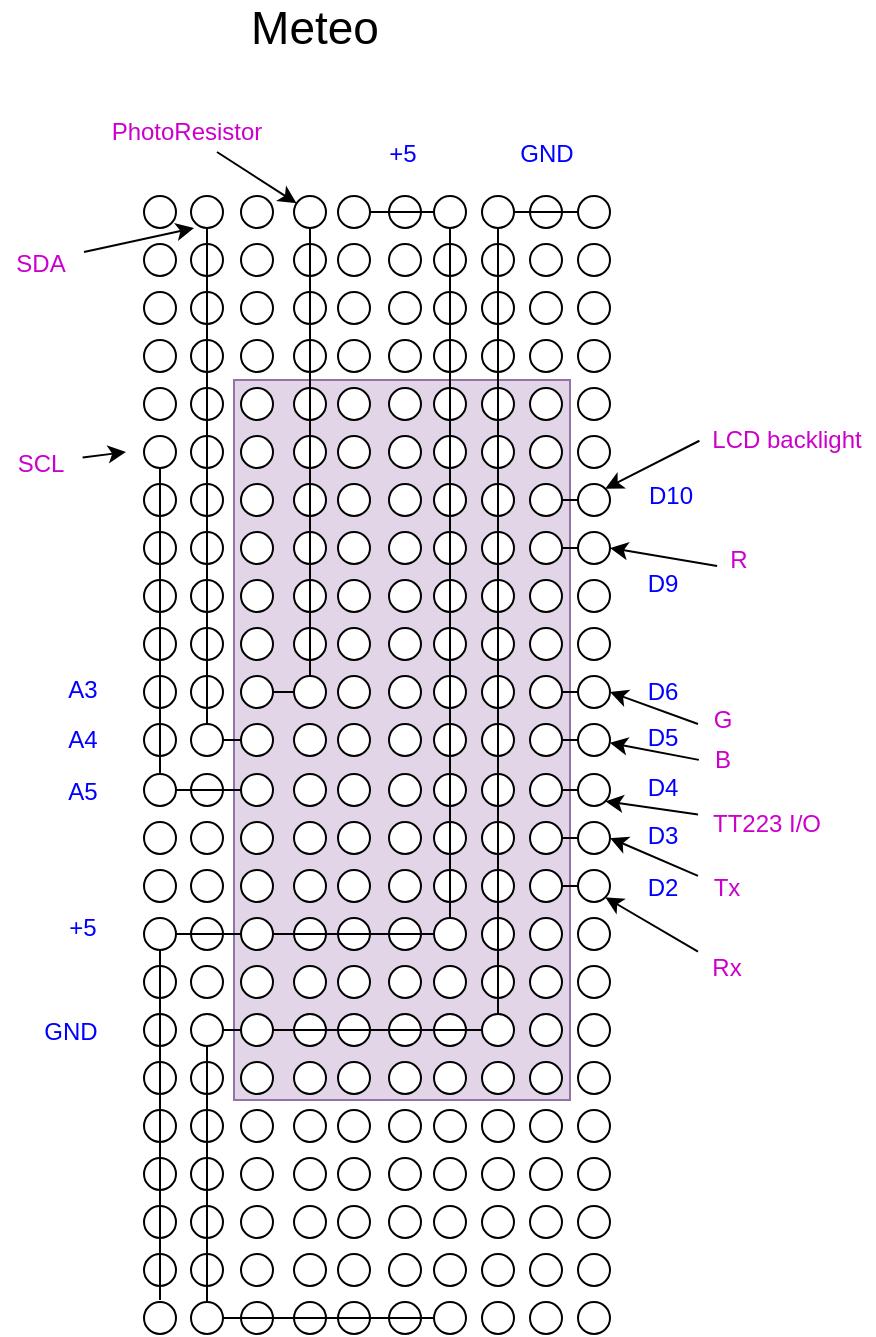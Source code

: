 <mxfile version="14.6.13" type="device"><diagram id="GWdsMu64umelW2Wa29hT" name="Page-1"><mxGraphModel dx="289" dy="-673" grid="1" gridSize="4" guides="1" tooltips="1" connect="1" arrows="1" fold="1" page="1" pageScale="1" pageWidth="1169" pageHeight="827" math="0" shadow="0"><root><mxCell id="0"/><mxCell id="1" parent="0"/><mxCell id="sEEuO_Sa4F9NmRh2Jjxh-1051" value="" style="rounded=0;whiteSpace=wrap;html=1;fillColor=#e1d5e7;strokeColor=#9673a6;" parent="1" vertex="1"><mxGeometry x="180" y="1056" width="168" height="360" as="geometry"/></mxCell><mxCell id="sEEuO_Sa4F9NmRh2Jjxh-1014" value="" style="group" parent="1" vertex="1" connectable="0"><mxGeometry x="135" y="964" width="233" height="569" as="geometry"/></mxCell><mxCell id="sEEuO_Sa4F9NmRh2Jjxh-874" value="" style="group" parent="sEEuO_Sa4F9NmRh2Jjxh-1014" vertex="1" connectable="0"><mxGeometry width="233" height="280" as="geometry"/></mxCell><mxCell id="sEEuO_Sa4F9NmRh2Jjxh-666" value="" style="group" parent="sEEuO_Sa4F9NmRh2Jjxh-874" vertex="1" connectable="0"><mxGeometry width="233" height="136" as="geometry"/></mxCell><mxCell id="sEEuO_Sa4F9NmRh2Jjxh-654" value="" style="group" parent="sEEuO_Sa4F9NmRh2Jjxh-666" vertex="1" connectable="0"><mxGeometry width="233" height="64" as="geometry"/></mxCell><mxCell id="sEEuO_Sa4F9NmRh2Jjxh-651" value="" style="group" parent="sEEuO_Sa4F9NmRh2Jjxh-654" vertex="1" connectable="0"><mxGeometry width="233" height="16" as="geometry"/></mxCell><mxCell id="sEEuO_Sa4F9NmRh2Jjxh-261" value="" style="ellipse;whiteSpace=wrap;html=1;aspect=fixed;" parent="sEEuO_Sa4F9NmRh2Jjxh-651" vertex="1"><mxGeometry width="16" height="16" as="geometry"/></mxCell><mxCell id="sEEuO_Sa4F9NmRh2Jjxh-262" value="" style="ellipse;whiteSpace=wrap;html=1;aspect=fixed;" parent="sEEuO_Sa4F9NmRh2Jjxh-651" vertex="1"><mxGeometry x="23.5" width="16" height="16" as="geometry"/></mxCell><mxCell id="sEEuO_Sa4F9NmRh2Jjxh-263" value="" style="ellipse;whiteSpace=wrap;html=1;aspect=fixed;" parent="sEEuO_Sa4F9NmRh2Jjxh-651" vertex="1"><mxGeometry x="48.5" width="16" height="16" as="geometry"/></mxCell><mxCell id="sEEuO_Sa4F9NmRh2Jjxh-264" value="" style="ellipse;whiteSpace=wrap;html=1;aspect=fixed;" parent="sEEuO_Sa4F9NmRh2Jjxh-651" vertex="1"><mxGeometry x="75" width="16" height="16" as="geometry"/></mxCell><mxCell id="sEEuO_Sa4F9NmRh2Jjxh-265" value="" style="ellipse;whiteSpace=wrap;html=1;aspect=fixed;" parent="sEEuO_Sa4F9NmRh2Jjxh-651" vertex="1"><mxGeometry x="97" width="16" height="16" as="geometry"/></mxCell><mxCell id="sEEuO_Sa4F9NmRh2Jjxh-266" value="" style="ellipse;whiteSpace=wrap;html=1;aspect=fixed;" parent="sEEuO_Sa4F9NmRh2Jjxh-651" vertex="1"><mxGeometry x="122.5" width="16" height="16" as="geometry"/></mxCell><mxCell id="sEEuO_Sa4F9NmRh2Jjxh-267" value="" style="ellipse;whiteSpace=wrap;html=1;aspect=fixed;" parent="sEEuO_Sa4F9NmRh2Jjxh-651" vertex="1"><mxGeometry x="145" width="16" height="16" as="geometry"/></mxCell><mxCell id="sEEuO_Sa4F9NmRh2Jjxh-268" value="" style="ellipse;whiteSpace=wrap;html=1;aspect=fixed;" parent="sEEuO_Sa4F9NmRh2Jjxh-651" vertex="1"><mxGeometry x="169" width="16" height="16" as="geometry"/></mxCell><mxCell id="sEEuO_Sa4F9NmRh2Jjxh-269" value="" style="ellipse;whiteSpace=wrap;html=1;aspect=fixed;" parent="sEEuO_Sa4F9NmRh2Jjxh-651" vertex="1"><mxGeometry x="193" width="16" height="16" as="geometry"/></mxCell><mxCell id="sEEuO_Sa4F9NmRh2Jjxh-270" value="" style="ellipse;whiteSpace=wrap;html=1;aspect=fixed;" parent="sEEuO_Sa4F9NmRh2Jjxh-651" vertex="1"><mxGeometry x="217" width="16" height="16" as="geometry"/></mxCell><mxCell id="qMPwm5w2UUERBW5rGEQM-29" value="" style="endArrow=none;html=1;fontColor=#CC00CC;exitX=1;exitY=0.5;exitDx=0;exitDy=0;entryX=0;entryY=0.5;entryDx=0;entryDy=0;exitPerimeter=0;" parent="sEEuO_Sa4F9NmRh2Jjxh-651" source="sEEuO_Sa4F9NmRh2Jjxh-268" target="sEEuO_Sa4F9NmRh2Jjxh-270" edge="1"><mxGeometry width="50" height="50" relative="1" as="geometry"><mxPoint x="409" y="238" as="sourcePoint"/><mxPoint x="459" y="188" as="targetPoint"/></mxGeometry></mxCell><mxCell id="qMPwm5w2UUERBW5rGEQM-30" value="" style="endArrow=none;html=1;fontColor=#CC00CC;exitX=1;exitY=0.5;exitDx=0;exitDy=0;entryX=0;entryY=0.5;entryDx=0;entryDy=0;" parent="sEEuO_Sa4F9NmRh2Jjxh-651" source="sEEuO_Sa4F9NmRh2Jjxh-265" target="sEEuO_Sa4F9NmRh2Jjxh-267" edge="1"><mxGeometry width="50" height="50" relative="1" as="geometry"><mxPoint x="409" y="238" as="sourcePoint"/><mxPoint x="459" y="188" as="targetPoint"/></mxGeometry></mxCell><mxCell id="sEEuO_Sa4F9NmRh2Jjxh-652" value="" style="group" parent="sEEuO_Sa4F9NmRh2Jjxh-654" vertex="1" connectable="0"><mxGeometry y="24" width="233" height="16" as="geometry"/></mxCell><mxCell id="sEEuO_Sa4F9NmRh2Jjxh-272" value="" style="ellipse;whiteSpace=wrap;html=1;aspect=fixed;" parent="sEEuO_Sa4F9NmRh2Jjxh-652" vertex="1"><mxGeometry width="16" height="16" as="geometry"/></mxCell><mxCell id="sEEuO_Sa4F9NmRh2Jjxh-273" value="" style="ellipse;whiteSpace=wrap;html=1;aspect=fixed;" parent="sEEuO_Sa4F9NmRh2Jjxh-652" vertex="1"><mxGeometry x="23.5" width="16" height="16" as="geometry"/></mxCell><mxCell id="sEEuO_Sa4F9NmRh2Jjxh-274" value="" style="ellipse;whiteSpace=wrap;html=1;aspect=fixed;" parent="sEEuO_Sa4F9NmRh2Jjxh-652" vertex="1"><mxGeometry x="48.5" width="16" height="16" as="geometry"/></mxCell><mxCell id="sEEuO_Sa4F9NmRh2Jjxh-275" value="" style="ellipse;whiteSpace=wrap;html=1;aspect=fixed;" parent="sEEuO_Sa4F9NmRh2Jjxh-652" vertex="1"><mxGeometry x="75" width="16" height="16" as="geometry"/></mxCell><mxCell id="sEEuO_Sa4F9NmRh2Jjxh-276" value="" style="ellipse;whiteSpace=wrap;html=1;aspect=fixed;" parent="sEEuO_Sa4F9NmRh2Jjxh-652" vertex="1"><mxGeometry x="97" width="16" height="16" as="geometry"/></mxCell><mxCell id="sEEuO_Sa4F9NmRh2Jjxh-277" value="" style="ellipse;whiteSpace=wrap;html=1;aspect=fixed;" parent="sEEuO_Sa4F9NmRh2Jjxh-652" vertex="1"><mxGeometry x="122.5" width="16" height="16" as="geometry"/></mxCell><mxCell id="sEEuO_Sa4F9NmRh2Jjxh-278" value="" style="ellipse;whiteSpace=wrap;html=1;aspect=fixed;" parent="sEEuO_Sa4F9NmRh2Jjxh-652" vertex="1"><mxGeometry x="145" width="16" height="16" as="geometry"/></mxCell><mxCell id="sEEuO_Sa4F9NmRh2Jjxh-279" value="" style="ellipse;whiteSpace=wrap;html=1;aspect=fixed;" parent="sEEuO_Sa4F9NmRh2Jjxh-652" vertex="1"><mxGeometry x="169" width="16" height="16" as="geometry"/></mxCell><mxCell id="sEEuO_Sa4F9NmRh2Jjxh-280" value="" style="ellipse;whiteSpace=wrap;html=1;aspect=fixed;" parent="sEEuO_Sa4F9NmRh2Jjxh-652" vertex="1"><mxGeometry x="193" width="16" height="16" as="geometry"/></mxCell><mxCell id="sEEuO_Sa4F9NmRh2Jjxh-281" value="" style="ellipse;whiteSpace=wrap;html=1;aspect=fixed;" parent="sEEuO_Sa4F9NmRh2Jjxh-652" vertex="1"><mxGeometry x="217" width="16" height="16" as="geometry"/></mxCell><mxCell id="sEEuO_Sa4F9NmRh2Jjxh-653" value="" style="group" parent="sEEuO_Sa4F9NmRh2Jjxh-654" vertex="1" connectable="0"><mxGeometry y="48" width="233" height="16" as="geometry"/></mxCell><mxCell id="sEEuO_Sa4F9NmRh2Jjxh-282" value="" style="ellipse;whiteSpace=wrap;html=1;aspect=fixed;" parent="sEEuO_Sa4F9NmRh2Jjxh-653" vertex="1"><mxGeometry width="16" height="16" as="geometry"/></mxCell><mxCell id="sEEuO_Sa4F9NmRh2Jjxh-283" value="" style="ellipse;whiteSpace=wrap;html=1;aspect=fixed;" parent="sEEuO_Sa4F9NmRh2Jjxh-653" vertex="1"><mxGeometry x="23.5" width="16" height="16" as="geometry"/></mxCell><mxCell id="sEEuO_Sa4F9NmRh2Jjxh-284" value="" style="ellipse;whiteSpace=wrap;html=1;aspect=fixed;" parent="sEEuO_Sa4F9NmRh2Jjxh-653" vertex="1"><mxGeometry x="48.5" width="16" height="16" as="geometry"/></mxCell><mxCell id="sEEuO_Sa4F9NmRh2Jjxh-285" value="" style="ellipse;whiteSpace=wrap;html=1;aspect=fixed;" parent="sEEuO_Sa4F9NmRh2Jjxh-653" vertex="1"><mxGeometry x="75" width="16" height="16" as="geometry"/></mxCell><mxCell id="sEEuO_Sa4F9NmRh2Jjxh-286" value="" style="ellipse;whiteSpace=wrap;html=1;aspect=fixed;" parent="sEEuO_Sa4F9NmRh2Jjxh-653" vertex="1"><mxGeometry x="97" width="16" height="16" as="geometry"/></mxCell><mxCell id="sEEuO_Sa4F9NmRh2Jjxh-287" value="" style="ellipse;whiteSpace=wrap;html=1;aspect=fixed;" parent="sEEuO_Sa4F9NmRh2Jjxh-653" vertex="1"><mxGeometry x="122.5" width="16" height="16" as="geometry"/></mxCell><mxCell id="sEEuO_Sa4F9NmRh2Jjxh-288" value="" style="ellipse;whiteSpace=wrap;html=1;aspect=fixed;" parent="sEEuO_Sa4F9NmRh2Jjxh-653" vertex="1"><mxGeometry x="145" width="16" height="16" as="geometry"/></mxCell><mxCell id="sEEuO_Sa4F9NmRh2Jjxh-289" value="" style="ellipse;whiteSpace=wrap;html=1;aspect=fixed;" parent="sEEuO_Sa4F9NmRh2Jjxh-653" vertex="1"><mxGeometry x="169" width="16" height="16" as="geometry"/></mxCell><mxCell id="sEEuO_Sa4F9NmRh2Jjxh-290" value="" style="ellipse;whiteSpace=wrap;html=1;aspect=fixed;" parent="sEEuO_Sa4F9NmRh2Jjxh-653" vertex="1"><mxGeometry x="193" width="16" height="16" as="geometry"/></mxCell><mxCell id="sEEuO_Sa4F9NmRh2Jjxh-291" value="" style="ellipse;whiteSpace=wrap;html=1;aspect=fixed;" parent="sEEuO_Sa4F9NmRh2Jjxh-653" vertex="1"><mxGeometry x="217" width="16" height="16" as="geometry"/></mxCell><mxCell id="sEEuO_Sa4F9NmRh2Jjxh-657" value="" style="group" parent="sEEuO_Sa4F9NmRh2Jjxh-666" vertex="1" connectable="0"><mxGeometry y="72" width="233" height="64" as="geometry"/></mxCell><mxCell id="sEEuO_Sa4F9NmRh2Jjxh-5" value="" style="group" parent="sEEuO_Sa4F9NmRh2Jjxh-657" vertex="1" connectable="0"><mxGeometry width="233" height="20" as="geometry"/></mxCell><mxCell id="sEEuO_Sa4F9NmRh2Jjxh-6" value="" style="ellipse;whiteSpace=wrap;html=1;aspect=fixed;" parent="sEEuO_Sa4F9NmRh2Jjxh-5" vertex="1"><mxGeometry width="16" height="16" as="geometry"/></mxCell><mxCell id="sEEuO_Sa4F9NmRh2Jjxh-7" value="" style="ellipse;whiteSpace=wrap;html=1;aspect=fixed;" parent="sEEuO_Sa4F9NmRh2Jjxh-5" vertex="1"><mxGeometry x="23.5" width="16" height="16" as="geometry"/></mxCell><mxCell id="sEEuO_Sa4F9NmRh2Jjxh-8" value="" style="ellipse;whiteSpace=wrap;html=1;aspect=fixed;" parent="sEEuO_Sa4F9NmRh2Jjxh-5" vertex="1"><mxGeometry x="48.5" width="16" height="16" as="geometry"/></mxCell><mxCell id="sEEuO_Sa4F9NmRh2Jjxh-9" value="" style="ellipse;whiteSpace=wrap;html=1;aspect=fixed;" parent="sEEuO_Sa4F9NmRh2Jjxh-5" vertex="1"><mxGeometry x="75" width="16" height="16" as="geometry"/></mxCell><mxCell id="sEEuO_Sa4F9NmRh2Jjxh-10" value="" style="ellipse;whiteSpace=wrap;html=1;aspect=fixed;" parent="sEEuO_Sa4F9NmRh2Jjxh-5" vertex="1"><mxGeometry x="97" width="16" height="16" as="geometry"/></mxCell><mxCell id="sEEuO_Sa4F9NmRh2Jjxh-11" value="" style="ellipse;whiteSpace=wrap;html=1;aspect=fixed;" parent="sEEuO_Sa4F9NmRh2Jjxh-5" vertex="1"><mxGeometry x="122.5" width="16" height="16" as="geometry"/></mxCell><mxCell id="sEEuO_Sa4F9NmRh2Jjxh-12" value="" style="ellipse;whiteSpace=wrap;html=1;aspect=fixed;" parent="sEEuO_Sa4F9NmRh2Jjxh-5" vertex="1"><mxGeometry x="145" width="16" height="16" as="geometry"/></mxCell><mxCell id="sEEuO_Sa4F9NmRh2Jjxh-13" value="" style="ellipse;whiteSpace=wrap;html=1;aspect=fixed;" parent="sEEuO_Sa4F9NmRh2Jjxh-5" vertex="1"><mxGeometry x="169" width="16" height="16" as="geometry"/></mxCell><mxCell id="sEEuO_Sa4F9NmRh2Jjxh-14" value="" style="ellipse;whiteSpace=wrap;html=1;aspect=fixed;" parent="sEEuO_Sa4F9NmRh2Jjxh-5" vertex="1"><mxGeometry x="193" width="16" height="16" as="geometry"/></mxCell><mxCell id="sEEuO_Sa4F9NmRh2Jjxh-15" value="" style="ellipse;whiteSpace=wrap;html=1;aspect=fixed;" parent="sEEuO_Sa4F9NmRh2Jjxh-5" vertex="1"><mxGeometry x="217" width="16" height="16" as="geometry"/></mxCell><mxCell id="sEEuO_Sa4F9NmRh2Jjxh-655" value="" style="group" parent="sEEuO_Sa4F9NmRh2Jjxh-657" vertex="1" connectable="0"><mxGeometry y="24" width="233" height="16" as="geometry"/></mxCell><mxCell id="sEEuO_Sa4F9NmRh2Jjxh-16" value="" style="ellipse;whiteSpace=wrap;html=1;aspect=fixed;" parent="sEEuO_Sa4F9NmRh2Jjxh-655" vertex="1"><mxGeometry width="16" height="16" as="geometry"/></mxCell><mxCell id="sEEuO_Sa4F9NmRh2Jjxh-17" value="" style="ellipse;whiteSpace=wrap;html=1;aspect=fixed;" parent="sEEuO_Sa4F9NmRh2Jjxh-655" vertex="1"><mxGeometry x="23.5" width="16" height="16" as="geometry"/></mxCell><mxCell id="sEEuO_Sa4F9NmRh2Jjxh-18" value="" style="ellipse;whiteSpace=wrap;html=1;aspect=fixed;" parent="sEEuO_Sa4F9NmRh2Jjxh-655" vertex="1"><mxGeometry x="48.5" width="16" height="16" as="geometry"/></mxCell><mxCell id="sEEuO_Sa4F9NmRh2Jjxh-19" value="" style="ellipse;whiteSpace=wrap;html=1;aspect=fixed;" parent="sEEuO_Sa4F9NmRh2Jjxh-655" vertex="1"><mxGeometry x="75" width="16" height="16" as="geometry"/></mxCell><mxCell id="sEEuO_Sa4F9NmRh2Jjxh-20" value="" style="ellipse;whiteSpace=wrap;html=1;aspect=fixed;" parent="sEEuO_Sa4F9NmRh2Jjxh-655" vertex="1"><mxGeometry x="97" width="16" height="16" as="geometry"/></mxCell><mxCell id="sEEuO_Sa4F9NmRh2Jjxh-21" value="" style="ellipse;whiteSpace=wrap;html=1;aspect=fixed;" parent="sEEuO_Sa4F9NmRh2Jjxh-655" vertex="1"><mxGeometry x="122.5" width="16" height="16" as="geometry"/></mxCell><mxCell id="sEEuO_Sa4F9NmRh2Jjxh-22" value="" style="ellipse;whiteSpace=wrap;html=1;aspect=fixed;" parent="sEEuO_Sa4F9NmRh2Jjxh-655" vertex="1"><mxGeometry x="145" width="16" height="16" as="geometry"/></mxCell><mxCell id="sEEuO_Sa4F9NmRh2Jjxh-23" value="" style="ellipse;whiteSpace=wrap;html=1;aspect=fixed;" parent="sEEuO_Sa4F9NmRh2Jjxh-655" vertex="1"><mxGeometry x="169" width="16" height="16" as="geometry"/></mxCell><mxCell id="sEEuO_Sa4F9NmRh2Jjxh-24" value="" style="ellipse;whiteSpace=wrap;html=1;aspect=fixed;" parent="sEEuO_Sa4F9NmRh2Jjxh-655" vertex="1"><mxGeometry x="193" width="16" height="16" as="geometry"/></mxCell><mxCell id="sEEuO_Sa4F9NmRh2Jjxh-25" value="" style="ellipse;whiteSpace=wrap;html=1;aspect=fixed;" parent="sEEuO_Sa4F9NmRh2Jjxh-655" vertex="1"><mxGeometry x="217" width="16" height="16" as="geometry"/></mxCell><mxCell id="sEEuO_Sa4F9NmRh2Jjxh-656" value="" style="group" parent="sEEuO_Sa4F9NmRh2Jjxh-657" vertex="1" connectable="0"><mxGeometry y="48" width="233" height="16" as="geometry"/></mxCell><mxCell id="sEEuO_Sa4F9NmRh2Jjxh-26" value="" style="ellipse;whiteSpace=wrap;html=1;aspect=fixed;" parent="sEEuO_Sa4F9NmRh2Jjxh-656" vertex="1"><mxGeometry width="16" height="16" as="geometry"/></mxCell><mxCell id="sEEuO_Sa4F9NmRh2Jjxh-27" value="" style="ellipse;whiteSpace=wrap;html=1;aspect=fixed;" parent="sEEuO_Sa4F9NmRh2Jjxh-656" vertex="1"><mxGeometry x="23.5" width="16" height="16" as="geometry"/></mxCell><mxCell id="sEEuO_Sa4F9NmRh2Jjxh-28" value="" style="ellipse;whiteSpace=wrap;html=1;aspect=fixed;" parent="sEEuO_Sa4F9NmRh2Jjxh-656" vertex="1"><mxGeometry x="48.5" width="16" height="16" as="geometry"/></mxCell><mxCell id="sEEuO_Sa4F9NmRh2Jjxh-29" value="" style="ellipse;whiteSpace=wrap;html=1;aspect=fixed;" parent="sEEuO_Sa4F9NmRh2Jjxh-656" vertex="1"><mxGeometry x="75" width="16" height="16" as="geometry"/></mxCell><mxCell id="sEEuO_Sa4F9NmRh2Jjxh-30" value="" style="ellipse;whiteSpace=wrap;html=1;aspect=fixed;" parent="sEEuO_Sa4F9NmRh2Jjxh-656" vertex="1"><mxGeometry x="97" width="16" height="16" as="geometry"/></mxCell><mxCell id="sEEuO_Sa4F9NmRh2Jjxh-31" value="" style="ellipse;whiteSpace=wrap;html=1;aspect=fixed;" parent="sEEuO_Sa4F9NmRh2Jjxh-656" vertex="1"><mxGeometry x="122.5" width="16" height="16" as="geometry"/></mxCell><mxCell id="sEEuO_Sa4F9NmRh2Jjxh-32" value="" style="ellipse;whiteSpace=wrap;html=1;aspect=fixed;" parent="sEEuO_Sa4F9NmRh2Jjxh-656" vertex="1"><mxGeometry x="145" width="16" height="16" as="geometry"/></mxCell><mxCell id="sEEuO_Sa4F9NmRh2Jjxh-33" value="" style="ellipse;whiteSpace=wrap;html=1;aspect=fixed;" parent="sEEuO_Sa4F9NmRh2Jjxh-656" vertex="1"><mxGeometry x="169" width="16" height="16" as="geometry"/></mxCell><mxCell id="sEEuO_Sa4F9NmRh2Jjxh-34" value="" style="ellipse;whiteSpace=wrap;html=1;aspect=fixed;" parent="sEEuO_Sa4F9NmRh2Jjxh-656" vertex="1"><mxGeometry x="193" width="16" height="16" as="geometry"/></mxCell><mxCell id="sEEuO_Sa4F9NmRh2Jjxh-35" value="" style="ellipse;whiteSpace=wrap;html=1;aspect=fixed;" parent="sEEuO_Sa4F9NmRh2Jjxh-656" vertex="1"><mxGeometry x="217" width="16" height="16" as="geometry"/></mxCell><mxCell id="sEEuO_Sa4F9NmRh2Jjxh-667" value="" style="group" parent="sEEuO_Sa4F9NmRh2Jjxh-874" vertex="1" connectable="0"><mxGeometry y="144" width="233" height="136" as="geometry"/></mxCell><mxCell id="sEEuO_Sa4F9NmRh2Jjxh-668" value="" style="group" parent="sEEuO_Sa4F9NmRh2Jjxh-667" vertex="1" connectable="0"><mxGeometry width="233" height="64" as="geometry"/></mxCell><mxCell id="sEEuO_Sa4F9NmRh2Jjxh-669" value="" style="group" parent="sEEuO_Sa4F9NmRh2Jjxh-668" vertex="1" connectable="0"><mxGeometry width="233" height="16" as="geometry"/></mxCell><mxCell id="sEEuO_Sa4F9NmRh2Jjxh-670" value="" style="ellipse;whiteSpace=wrap;html=1;aspect=fixed;" parent="sEEuO_Sa4F9NmRh2Jjxh-669" vertex="1"><mxGeometry width="16" height="16" as="geometry"/></mxCell><mxCell id="sEEuO_Sa4F9NmRh2Jjxh-671" value="" style="ellipse;whiteSpace=wrap;html=1;aspect=fixed;" parent="sEEuO_Sa4F9NmRh2Jjxh-669" vertex="1"><mxGeometry x="23.5" width="16" height="16" as="geometry"/></mxCell><mxCell id="sEEuO_Sa4F9NmRh2Jjxh-672" value="" style="ellipse;whiteSpace=wrap;html=1;aspect=fixed;" parent="sEEuO_Sa4F9NmRh2Jjxh-669" vertex="1"><mxGeometry x="48.5" width="16" height="16" as="geometry"/></mxCell><mxCell id="sEEuO_Sa4F9NmRh2Jjxh-673" value="" style="ellipse;whiteSpace=wrap;html=1;aspect=fixed;" parent="sEEuO_Sa4F9NmRh2Jjxh-669" vertex="1"><mxGeometry x="75" width="16" height="16" as="geometry"/></mxCell><mxCell id="sEEuO_Sa4F9NmRh2Jjxh-674" value="" style="ellipse;whiteSpace=wrap;html=1;aspect=fixed;" parent="sEEuO_Sa4F9NmRh2Jjxh-669" vertex="1"><mxGeometry x="97" width="16" height="16" as="geometry"/></mxCell><mxCell id="sEEuO_Sa4F9NmRh2Jjxh-675" value="" style="ellipse;whiteSpace=wrap;html=1;aspect=fixed;" parent="sEEuO_Sa4F9NmRh2Jjxh-669" vertex="1"><mxGeometry x="122.5" width="16" height="16" as="geometry"/></mxCell><mxCell id="sEEuO_Sa4F9NmRh2Jjxh-676" value="" style="ellipse;whiteSpace=wrap;html=1;aspect=fixed;" parent="sEEuO_Sa4F9NmRh2Jjxh-669" vertex="1"><mxGeometry x="145" width="16" height="16" as="geometry"/></mxCell><mxCell id="sEEuO_Sa4F9NmRh2Jjxh-677" value="" style="ellipse;whiteSpace=wrap;html=1;aspect=fixed;" parent="sEEuO_Sa4F9NmRh2Jjxh-669" vertex="1"><mxGeometry x="169" width="16" height="16" as="geometry"/></mxCell><mxCell id="sEEuO_Sa4F9NmRh2Jjxh-678" value="" style="ellipse;whiteSpace=wrap;html=1;aspect=fixed;" parent="sEEuO_Sa4F9NmRh2Jjxh-669" vertex="1"><mxGeometry x="193" width="16" height="16" as="geometry"/></mxCell><mxCell id="sEEuO_Sa4F9NmRh2Jjxh-679" value="" style="ellipse;whiteSpace=wrap;html=1;aspect=fixed;" parent="sEEuO_Sa4F9NmRh2Jjxh-669" vertex="1"><mxGeometry x="217" width="16" height="16" as="geometry"/></mxCell><mxCell id="sEEuO_Sa4F9NmRh2Jjxh-1046" value="" style="endArrow=none;html=1;exitX=1;exitY=0.5;exitDx=0;exitDy=0;entryX=0;entryY=0.5;entryDx=0;entryDy=0;" parent="sEEuO_Sa4F9NmRh2Jjxh-669" source="sEEuO_Sa4F9NmRh2Jjxh-678" target="sEEuO_Sa4F9NmRh2Jjxh-679" edge="1"><mxGeometry width="50" height="50" relative="1" as="geometry"><mxPoint x="221" y="90" as="sourcePoint"/><mxPoint x="271" y="40" as="targetPoint"/></mxGeometry></mxCell><mxCell id="sEEuO_Sa4F9NmRh2Jjxh-680" value="" style="group" parent="sEEuO_Sa4F9NmRh2Jjxh-668" vertex="1" connectable="0"><mxGeometry y="24" width="233" height="16" as="geometry"/></mxCell><mxCell id="sEEuO_Sa4F9NmRh2Jjxh-681" value="" style="ellipse;whiteSpace=wrap;html=1;aspect=fixed;" parent="sEEuO_Sa4F9NmRh2Jjxh-680" vertex="1"><mxGeometry width="16" height="16" as="geometry"/></mxCell><mxCell id="sEEuO_Sa4F9NmRh2Jjxh-682" value="" style="ellipse;whiteSpace=wrap;html=1;aspect=fixed;" parent="sEEuO_Sa4F9NmRh2Jjxh-680" vertex="1"><mxGeometry x="23.5" width="16" height="16" as="geometry"/></mxCell><mxCell id="sEEuO_Sa4F9NmRh2Jjxh-683" value="" style="ellipse;whiteSpace=wrap;html=1;aspect=fixed;" parent="sEEuO_Sa4F9NmRh2Jjxh-680" vertex="1"><mxGeometry x="48.5" width="16" height="16" as="geometry"/></mxCell><mxCell id="sEEuO_Sa4F9NmRh2Jjxh-684" value="" style="ellipse;whiteSpace=wrap;html=1;aspect=fixed;" parent="sEEuO_Sa4F9NmRh2Jjxh-680" vertex="1"><mxGeometry x="75" width="16" height="16" as="geometry"/></mxCell><mxCell id="sEEuO_Sa4F9NmRh2Jjxh-685" value="" style="ellipse;whiteSpace=wrap;html=1;aspect=fixed;" parent="sEEuO_Sa4F9NmRh2Jjxh-680" vertex="1"><mxGeometry x="97" width="16" height="16" as="geometry"/></mxCell><mxCell id="sEEuO_Sa4F9NmRh2Jjxh-686" value="" style="ellipse;whiteSpace=wrap;html=1;aspect=fixed;" parent="sEEuO_Sa4F9NmRh2Jjxh-680" vertex="1"><mxGeometry x="122.5" width="16" height="16" as="geometry"/></mxCell><mxCell id="sEEuO_Sa4F9NmRh2Jjxh-687" value="" style="ellipse;whiteSpace=wrap;html=1;aspect=fixed;" parent="sEEuO_Sa4F9NmRh2Jjxh-680" vertex="1"><mxGeometry x="145" width="16" height="16" as="geometry"/></mxCell><mxCell id="sEEuO_Sa4F9NmRh2Jjxh-688" value="" style="ellipse;whiteSpace=wrap;html=1;aspect=fixed;" parent="sEEuO_Sa4F9NmRh2Jjxh-680" vertex="1"><mxGeometry x="169" width="16" height="16" as="geometry"/></mxCell><mxCell id="sEEuO_Sa4F9NmRh2Jjxh-689" value="" style="ellipse;whiteSpace=wrap;html=1;aspect=fixed;" parent="sEEuO_Sa4F9NmRh2Jjxh-680" vertex="1"><mxGeometry x="193" width="16" height="16" as="geometry"/></mxCell><mxCell id="sEEuO_Sa4F9NmRh2Jjxh-690" value="" style="ellipse;whiteSpace=wrap;html=1;aspect=fixed;" parent="sEEuO_Sa4F9NmRh2Jjxh-680" vertex="1"><mxGeometry x="217" width="16" height="16" as="geometry"/></mxCell><mxCell id="sEEuO_Sa4F9NmRh2Jjxh-1041" value="" style="endArrow=none;html=1;exitX=1;exitY=0.5;exitDx=0;exitDy=0;entryX=0;entryY=0.5;entryDx=0;entryDy=0;" parent="sEEuO_Sa4F9NmRh2Jjxh-680" source="sEEuO_Sa4F9NmRh2Jjxh-689" target="sEEuO_Sa4F9NmRh2Jjxh-690" edge="1"><mxGeometry width="50" height="50" relative="1" as="geometry"><mxPoint x="221" y="182" as="sourcePoint"/><mxPoint x="271" y="132" as="targetPoint"/></mxGeometry></mxCell><mxCell id="sEEuO_Sa4F9NmRh2Jjxh-691" value="" style="group" parent="sEEuO_Sa4F9NmRh2Jjxh-668" vertex="1" connectable="0"><mxGeometry y="48" width="233" height="16" as="geometry"/></mxCell><mxCell id="sEEuO_Sa4F9NmRh2Jjxh-692" value="" style="ellipse;whiteSpace=wrap;html=1;aspect=fixed;" parent="sEEuO_Sa4F9NmRh2Jjxh-691" vertex="1"><mxGeometry width="16" height="16" as="geometry"/></mxCell><mxCell id="sEEuO_Sa4F9NmRh2Jjxh-693" value="" style="ellipse;whiteSpace=wrap;html=1;aspect=fixed;" parent="sEEuO_Sa4F9NmRh2Jjxh-691" vertex="1"><mxGeometry x="23.5" width="16" height="16" as="geometry"/></mxCell><mxCell id="sEEuO_Sa4F9NmRh2Jjxh-694" value="" style="ellipse;whiteSpace=wrap;html=1;aspect=fixed;" parent="sEEuO_Sa4F9NmRh2Jjxh-691" vertex="1"><mxGeometry x="48.5" width="16" height="16" as="geometry"/></mxCell><mxCell id="sEEuO_Sa4F9NmRh2Jjxh-695" value="" style="ellipse;whiteSpace=wrap;html=1;aspect=fixed;" parent="sEEuO_Sa4F9NmRh2Jjxh-691" vertex="1"><mxGeometry x="75" width="16" height="16" as="geometry"/></mxCell><mxCell id="sEEuO_Sa4F9NmRh2Jjxh-696" value="" style="ellipse;whiteSpace=wrap;html=1;aspect=fixed;" parent="sEEuO_Sa4F9NmRh2Jjxh-691" vertex="1"><mxGeometry x="97" width="16" height="16" as="geometry"/></mxCell><mxCell id="sEEuO_Sa4F9NmRh2Jjxh-697" value="" style="ellipse;whiteSpace=wrap;html=1;aspect=fixed;" parent="sEEuO_Sa4F9NmRh2Jjxh-691" vertex="1"><mxGeometry x="122.5" width="16" height="16" as="geometry"/></mxCell><mxCell id="sEEuO_Sa4F9NmRh2Jjxh-698" value="" style="ellipse;whiteSpace=wrap;html=1;aspect=fixed;" parent="sEEuO_Sa4F9NmRh2Jjxh-691" vertex="1"><mxGeometry x="145" width="16" height="16" as="geometry"/></mxCell><mxCell id="sEEuO_Sa4F9NmRh2Jjxh-699" value="" style="ellipse;whiteSpace=wrap;html=1;aspect=fixed;" parent="sEEuO_Sa4F9NmRh2Jjxh-691" vertex="1"><mxGeometry x="169" width="16" height="16" as="geometry"/></mxCell><mxCell id="sEEuO_Sa4F9NmRh2Jjxh-700" value="" style="ellipse;whiteSpace=wrap;html=1;aspect=fixed;" parent="sEEuO_Sa4F9NmRh2Jjxh-691" vertex="1"><mxGeometry x="193" width="16" height="16" as="geometry"/></mxCell><mxCell id="sEEuO_Sa4F9NmRh2Jjxh-701" value="" style="ellipse;whiteSpace=wrap;html=1;aspect=fixed;" parent="sEEuO_Sa4F9NmRh2Jjxh-691" vertex="1"><mxGeometry x="217" width="16" height="16" as="geometry"/></mxCell><mxCell id="sEEuO_Sa4F9NmRh2Jjxh-702" value="" style="group" parent="sEEuO_Sa4F9NmRh2Jjxh-667" vertex="1" connectable="0"><mxGeometry y="72" width="233" height="64" as="geometry"/></mxCell><mxCell id="sEEuO_Sa4F9NmRh2Jjxh-703" value="" style="group" parent="sEEuO_Sa4F9NmRh2Jjxh-702" vertex="1" connectable="0"><mxGeometry width="233" height="20" as="geometry"/></mxCell><mxCell id="sEEuO_Sa4F9NmRh2Jjxh-704" value="" style="ellipse;whiteSpace=wrap;html=1;aspect=fixed;" parent="sEEuO_Sa4F9NmRh2Jjxh-703" vertex="1"><mxGeometry width="16" height="16" as="geometry"/></mxCell><mxCell id="sEEuO_Sa4F9NmRh2Jjxh-705" value="" style="ellipse;whiteSpace=wrap;html=1;aspect=fixed;" parent="sEEuO_Sa4F9NmRh2Jjxh-703" vertex="1"><mxGeometry x="23.5" width="16" height="16" as="geometry"/></mxCell><mxCell id="sEEuO_Sa4F9NmRh2Jjxh-706" value="" style="ellipse;whiteSpace=wrap;html=1;aspect=fixed;" parent="sEEuO_Sa4F9NmRh2Jjxh-703" vertex="1"><mxGeometry x="48.5" width="16" height="16" as="geometry"/></mxCell><mxCell id="sEEuO_Sa4F9NmRh2Jjxh-707" value="" style="ellipse;whiteSpace=wrap;html=1;aspect=fixed;" parent="sEEuO_Sa4F9NmRh2Jjxh-703" vertex="1"><mxGeometry x="75" width="16" height="16" as="geometry"/></mxCell><mxCell id="sEEuO_Sa4F9NmRh2Jjxh-708" value="" style="ellipse;whiteSpace=wrap;html=1;aspect=fixed;" parent="sEEuO_Sa4F9NmRh2Jjxh-703" vertex="1"><mxGeometry x="97" width="16" height="16" as="geometry"/></mxCell><mxCell id="sEEuO_Sa4F9NmRh2Jjxh-709" value="" style="ellipse;whiteSpace=wrap;html=1;aspect=fixed;" parent="sEEuO_Sa4F9NmRh2Jjxh-703" vertex="1"><mxGeometry x="122.5" width="16" height="16" as="geometry"/></mxCell><mxCell id="sEEuO_Sa4F9NmRh2Jjxh-710" value="" style="ellipse;whiteSpace=wrap;html=1;aspect=fixed;" parent="sEEuO_Sa4F9NmRh2Jjxh-703" vertex="1"><mxGeometry x="145" width="16" height="16" as="geometry"/></mxCell><mxCell id="sEEuO_Sa4F9NmRh2Jjxh-711" value="" style="ellipse;whiteSpace=wrap;html=1;aspect=fixed;" parent="sEEuO_Sa4F9NmRh2Jjxh-703" vertex="1"><mxGeometry x="169" width="16" height="16" as="geometry"/></mxCell><mxCell id="sEEuO_Sa4F9NmRh2Jjxh-712" value="" style="ellipse;whiteSpace=wrap;html=1;aspect=fixed;" parent="sEEuO_Sa4F9NmRh2Jjxh-703" vertex="1"><mxGeometry x="193" width="16" height="16" as="geometry"/></mxCell><mxCell id="sEEuO_Sa4F9NmRh2Jjxh-713" value="" style="ellipse;whiteSpace=wrap;html=1;aspect=fixed;" parent="sEEuO_Sa4F9NmRh2Jjxh-703" vertex="1"><mxGeometry x="217" width="16" height="16" as="geometry"/></mxCell><mxCell id="sEEuO_Sa4F9NmRh2Jjxh-714" value="" style="group" parent="sEEuO_Sa4F9NmRh2Jjxh-702" vertex="1" connectable="0"><mxGeometry y="24" width="233" height="16" as="geometry"/></mxCell><mxCell id="sEEuO_Sa4F9NmRh2Jjxh-715" value="" style="ellipse;whiteSpace=wrap;html=1;aspect=fixed;" parent="sEEuO_Sa4F9NmRh2Jjxh-714" vertex="1"><mxGeometry width="16" height="16" as="geometry"/></mxCell><mxCell id="sEEuO_Sa4F9NmRh2Jjxh-716" value="" style="ellipse;whiteSpace=wrap;html=1;aspect=fixed;" parent="sEEuO_Sa4F9NmRh2Jjxh-714" vertex="1"><mxGeometry x="23.5" width="16" height="16" as="geometry"/></mxCell><mxCell id="sEEuO_Sa4F9NmRh2Jjxh-717" value="" style="ellipse;whiteSpace=wrap;html=1;aspect=fixed;" parent="sEEuO_Sa4F9NmRh2Jjxh-714" vertex="1"><mxGeometry x="48.5" width="16" height="16" as="geometry"/></mxCell><mxCell id="sEEuO_Sa4F9NmRh2Jjxh-718" value="" style="ellipse;whiteSpace=wrap;html=1;aspect=fixed;" parent="sEEuO_Sa4F9NmRh2Jjxh-714" vertex="1"><mxGeometry x="75" width="16" height="16" as="geometry"/></mxCell><mxCell id="sEEuO_Sa4F9NmRh2Jjxh-719" value="" style="ellipse;whiteSpace=wrap;html=1;aspect=fixed;" parent="sEEuO_Sa4F9NmRh2Jjxh-714" vertex="1"><mxGeometry x="97" width="16" height="16" as="geometry"/></mxCell><mxCell id="sEEuO_Sa4F9NmRh2Jjxh-720" value="" style="ellipse;whiteSpace=wrap;html=1;aspect=fixed;" parent="sEEuO_Sa4F9NmRh2Jjxh-714" vertex="1"><mxGeometry x="122.5" width="16" height="16" as="geometry"/></mxCell><mxCell id="sEEuO_Sa4F9NmRh2Jjxh-721" value="" style="ellipse;whiteSpace=wrap;html=1;aspect=fixed;" parent="sEEuO_Sa4F9NmRh2Jjxh-714" vertex="1"><mxGeometry x="145" width="16" height="16" as="geometry"/></mxCell><mxCell id="sEEuO_Sa4F9NmRh2Jjxh-722" value="" style="ellipse;whiteSpace=wrap;html=1;aspect=fixed;" parent="sEEuO_Sa4F9NmRh2Jjxh-714" vertex="1"><mxGeometry x="169" width="16" height="16" as="geometry"/></mxCell><mxCell id="sEEuO_Sa4F9NmRh2Jjxh-723" value="" style="ellipse;whiteSpace=wrap;html=1;aspect=fixed;" parent="sEEuO_Sa4F9NmRh2Jjxh-714" vertex="1"><mxGeometry x="193" width="16" height="16" as="geometry"/></mxCell><mxCell id="sEEuO_Sa4F9NmRh2Jjxh-724" value="" style="ellipse;whiteSpace=wrap;html=1;aspect=fixed;" parent="sEEuO_Sa4F9NmRh2Jjxh-714" vertex="1"><mxGeometry x="217" width="16" height="16" as="geometry"/></mxCell><mxCell id="sEEuO_Sa4F9NmRh2Jjxh-1040" value="" style="endArrow=none;html=1;entryX=0;entryY=0.5;entryDx=0;entryDy=0;exitX=1;exitY=0.5;exitDx=0;exitDy=0;" parent="sEEuO_Sa4F9NmRh2Jjxh-714" source="sEEuO_Sa4F9NmRh2Jjxh-723" target="sEEuO_Sa4F9NmRh2Jjxh-724" edge="1"><mxGeometry width="50" height="50" relative="1" as="geometry"><mxPoint x="221" y="110" as="sourcePoint"/><mxPoint x="271" y="60" as="targetPoint"/></mxGeometry></mxCell><mxCell id="qMPwm5w2UUERBW5rGEQM-2" value="" style="endArrow=none;html=1;exitX=1;exitY=0.5;exitDx=0;exitDy=0;entryX=0;entryY=0.5;entryDx=0;entryDy=0;" parent="sEEuO_Sa4F9NmRh2Jjxh-714" source="sEEuO_Sa4F9NmRh2Jjxh-717" target="sEEuO_Sa4F9NmRh2Jjxh-718" edge="1"><mxGeometry width="50" height="50" relative="1" as="geometry"><mxPoint x="265" y="-38" as="sourcePoint"/><mxPoint x="315" y="-88" as="targetPoint"/></mxGeometry></mxCell><mxCell id="sEEuO_Sa4F9NmRh2Jjxh-725" value="" style="group" parent="sEEuO_Sa4F9NmRh2Jjxh-702" vertex="1" connectable="0"><mxGeometry y="48" width="233" height="16" as="geometry"/></mxCell><mxCell id="sEEuO_Sa4F9NmRh2Jjxh-726" value="" style="ellipse;whiteSpace=wrap;html=1;aspect=fixed;" parent="sEEuO_Sa4F9NmRh2Jjxh-725" vertex="1"><mxGeometry width="16" height="16" as="geometry"/></mxCell><mxCell id="sEEuO_Sa4F9NmRh2Jjxh-727" value="" style="ellipse;whiteSpace=wrap;html=1;aspect=fixed;" parent="sEEuO_Sa4F9NmRh2Jjxh-725" vertex="1"><mxGeometry x="23.5" width="16" height="16" as="geometry"/></mxCell><mxCell id="sEEuO_Sa4F9NmRh2Jjxh-728" value="" style="ellipse;whiteSpace=wrap;html=1;aspect=fixed;" parent="sEEuO_Sa4F9NmRh2Jjxh-725" vertex="1"><mxGeometry x="48.5" width="16" height="16" as="geometry"/></mxCell><mxCell id="sEEuO_Sa4F9NmRh2Jjxh-729" value="" style="ellipse;whiteSpace=wrap;html=1;aspect=fixed;" parent="sEEuO_Sa4F9NmRh2Jjxh-725" vertex="1"><mxGeometry x="75" width="16" height="16" as="geometry"/></mxCell><mxCell id="sEEuO_Sa4F9NmRh2Jjxh-730" value="" style="ellipse;whiteSpace=wrap;html=1;aspect=fixed;" parent="sEEuO_Sa4F9NmRh2Jjxh-725" vertex="1"><mxGeometry x="97" width="16" height="16" as="geometry"/></mxCell><mxCell id="sEEuO_Sa4F9NmRh2Jjxh-731" value="" style="ellipse;whiteSpace=wrap;html=1;aspect=fixed;" parent="sEEuO_Sa4F9NmRh2Jjxh-725" vertex="1"><mxGeometry x="122.5" width="16" height="16" as="geometry"/></mxCell><mxCell id="sEEuO_Sa4F9NmRh2Jjxh-732" value="" style="ellipse;whiteSpace=wrap;html=1;aspect=fixed;" parent="sEEuO_Sa4F9NmRh2Jjxh-725" vertex="1"><mxGeometry x="145" width="16" height="16" as="geometry"/></mxCell><mxCell id="sEEuO_Sa4F9NmRh2Jjxh-733" value="" style="ellipse;whiteSpace=wrap;html=1;aspect=fixed;" parent="sEEuO_Sa4F9NmRh2Jjxh-725" vertex="1"><mxGeometry x="169" width="16" height="16" as="geometry"/></mxCell><mxCell id="sEEuO_Sa4F9NmRh2Jjxh-734" value="" style="ellipse;whiteSpace=wrap;html=1;aspect=fixed;" parent="sEEuO_Sa4F9NmRh2Jjxh-725" vertex="1"><mxGeometry x="193" width="16" height="16" as="geometry"/></mxCell><mxCell id="sEEuO_Sa4F9NmRh2Jjxh-735" value="" style="ellipse;whiteSpace=wrap;html=1;aspect=fixed;" parent="sEEuO_Sa4F9NmRh2Jjxh-725" vertex="1"><mxGeometry x="217" width="16" height="16" as="geometry"/></mxCell><mxCell id="sEEuO_Sa4F9NmRh2Jjxh-1029" value="" style="endArrow=none;html=1;entryX=0;entryY=0.5;entryDx=0;entryDy=0;exitX=1;exitY=0.5;exitDx=0;exitDy=0;" parent="sEEuO_Sa4F9NmRh2Jjxh-725" source="sEEuO_Sa4F9NmRh2Jjxh-727" target="sEEuO_Sa4F9NmRh2Jjxh-728" edge="1"><mxGeometry width="50" height="50" relative="1" as="geometry"><mxPoint x="221" y="30" as="sourcePoint"/><mxPoint x="271" y="-20" as="targetPoint"/></mxGeometry></mxCell><mxCell id="sEEuO_Sa4F9NmRh2Jjxh-1039" value="" style="endArrow=none;html=1;entryX=0;entryY=0.5;entryDx=0;entryDy=0;" parent="sEEuO_Sa4F9NmRh2Jjxh-725" source="sEEuO_Sa4F9NmRh2Jjxh-734" target="sEEuO_Sa4F9NmRh2Jjxh-735" edge="1"><mxGeometry width="50" height="50" relative="1" as="geometry"><mxPoint x="221" y="86" as="sourcePoint"/><mxPoint x="271" y="36" as="targetPoint"/></mxGeometry></mxCell><mxCell id="sEEuO_Sa4F9NmRh2Jjxh-1030" value="" style="endArrow=none;html=1;entryX=0.5;entryY=0;entryDx=0;entryDy=0;exitX=0.5;exitY=1;exitDx=0;exitDy=0;" parent="sEEuO_Sa4F9NmRh2Jjxh-874" source="sEEuO_Sa4F9NmRh2Jjxh-262" target="sEEuO_Sa4F9NmRh2Jjxh-727" edge="1"><mxGeometry width="50" height="50" relative="1" as="geometry"><mxPoint x="221" y="294" as="sourcePoint"/><mxPoint x="271" y="244" as="targetPoint"/></mxGeometry></mxCell><mxCell id="qMPwm5w2UUERBW5rGEQM-3" value="" style="endArrow=none;html=1;exitX=0.5;exitY=0;exitDx=0;exitDy=0;entryX=0.5;entryY=1;entryDx=0;entryDy=0;" parent="sEEuO_Sa4F9NmRh2Jjxh-874" source="sEEuO_Sa4F9NmRh2Jjxh-718" target="sEEuO_Sa4F9NmRh2Jjxh-264" edge="1"><mxGeometry width="50" height="50" relative="1" as="geometry"><mxPoint x="265" y="202" as="sourcePoint"/><mxPoint x="315" y="152" as="targetPoint"/></mxGeometry></mxCell><mxCell id="sEEuO_Sa4F9NmRh2Jjxh-875" value="" style="group" parent="sEEuO_Sa4F9NmRh2Jjxh-1014" vertex="1" connectable="0"><mxGeometry y="289" width="233" height="280" as="geometry"/></mxCell><mxCell id="sEEuO_Sa4F9NmRh2Jjxh-876" value="" style="group" parent="sEEuO_Sa4F9NmRh2Jjxh-875" vertex="1" connectable="0"><mxGeometry width="233" height="136" as="geometry"/></mxCell><mxCell id="sEEuO_Sa4F9NmRh2Jjxh-877" value="" style="group" parent="sEEuO_Sa4F9NmRh2Jjxh-876" vertex="1" connectable="0"><mxGeometry width="233" height="64" as="geometry"/></mxCell><mxCell id="sEEuO_Sa4F9NmRh2Jjxh-878" value="" style="group" parent="sEEuO_Sa4F9NmRh2Jjxh-877" vertex="1" connectable="0"><mxGeometry width="233" height="16" as="geometry"/></mxCell><mxCell id="sEEuO_Sa4F9NmRh2Jjxh-879" value="" style="ellipse;whiteSpace=wrap;html=1;aspect=fixed;" parent="sEEuO_Sa4F9NmRh2Jjxh-878" vertex="1"><mxGeometry width="16" height="16" as="geometry"/></mxCell><mxCell id="sEEuO_Sa4F9NmRh2Jjxh-880" value="" style="ellipse;whiteSpace=wrap;html=1;aspect=fixed;" parent="sEEuO_Sa4F9NmRh2Jjxh-878" vertex="1"><mxGeometry x="23.5" width="16" height="16" as="geometry"/></mxCell><mxCell id="sEEuO_Sa4F9NmRh2Jjxh-881" value="" style="ellipse;whiteSpace=wrap;html=1;aspect=fixed;" parent="sEEuO_Sa4F9NmRh2Jjxh-878" vertex="1"><mxGeometry x="48.5" width="16" height="16" as="geometry"/></mxCell><mxCell id="sEEuO_Sa4F9NmRh2Jjxh-882" value="" style="ellipse;whiteSpace=wrap;html=1;aspect=fixed;" parent="sEEuO_Sa4F9NmRh2Jjxh-878" vertex="1"><mxGeometry x="75" width="16" height="16" as="geometry"/></mxCell><mxCell id="sEEuO_Sa4F9NmRh2Jjxh-883" value="" style="ellipse;whiteSpace=wrap;html=1;aspect=fixed;" parent="sEEuO_Sa4F9NmRh2Jjxh-878" vertex="1"><mxGeometry x="97" width="16" height="16" as="geometry"/></mxCell><mxCell id="sEEuO_Sa4F9NmRh2Jjxh-884" value="" style="ellipse;whiteSpace=wrap;html=1;aspect=fixed;" parent="sEEuO_Sa4F9NmRh2Jjxh-878" vertex="1"><mxGeometry x="122.5" width="16" height="16" as="geometry"/></mxCell><mxCell id="sEEuO_Sa4F9NmRh2Jjxh-885" value="" style="ellipse;whiteSpace=wrap;html=1;aspect=fixed;" parent="sEEuO_Sa4F9NmRh2Jjxh-878" vertex="1"><mxGeometry x="145" width="16" height="16" as="geometry"/></mxCell><mxCell id="sEEuO_Sa4F9NmRh2Jjxh-886" value="" style="ellipse;whiteSpace=wrap;html=1;aspect=fixed;" parent="sEEuO_Sa4F9NmRh2Jjxh-878" vertex="1"><mxGeometry x="169" width="16" height="16" as="geometry"/></mxCell><mxCell id="sEEuO_Sa4F9NmRh2Jjxh-887" value="" style="ellipse;whiteSpace=wrap;html=1;aspect=fixed;" parent="sEEuO_Sa4F9NmRh2Jjxh-878" vertex="1"><mxGeometry x="193" width="16" height="16" as="geometry"/></mxCell><mxCell id="sEEuO_Sa4F9NmRh2Jjxh-888" value="" style="ellipse;whiteSpace=wrap;html=1;aspect=fixed;" parent="sEEuO_Sa4F9NmRh2Jjxh-878" vertex="1"><mxGeometry x="217" width="16" height="16" as="geometry"/></mxCell><mxCell id="sEEuO_Sa4F9NmRh2Jjxh-1027" value="" style="endArrow=none;html=1;entryX=0;entryY=0.5;entryDx=0;entryDy=0;exitX=1;exitY=0.5;exitDx=0;exitDy=0;" parent="sEEuO_Sa4F9NmRh2Jjxh-878" source="sEEuO_Sa4F9NmRh2Jjxh-879" target="sEEuO_Sa4F9NmRh2Jjxh-881" edge="1"><mxGeometry width="50" height="50" relative="1" as="geometry"><mxPoint x="221" y="5" as="sourcePoint"/><mxPoint x="271" y="-45" as="targetPoint"/></mxGeometry></mxCell><mxCell id="qMPwm5w2UUERBW5rGEQM-35" value="" style="endArrow=none;html=1;fontColor=#CC00CC;exitX=1;exitY=0.5;exitDx=0;exitDy=0;entryX=0;entryY=0.5;entryDx=0;entryDy=0;" parent="sEEuO_Sa4F9NmRh2Jjxh-878" source="sEEuO_Sa4F9NmRh2Jjxh-887" target="sEEuO_Sa4F9NmRh2Jjxh-888" edge="1"><mxGeometry width="50" height="50" relative="1" as="geometry"><mxPoint x="121" y="-31" as="sourcePoint"/><mxPoint x="171" y="-81" as="targetPoint"/></mxGeometry></mxCell><mxCell id="sEEuO_Sa4F9NmRh2Jjxh-889" value="" style="group" parent="sEEuO_Sa4F9NmRh2Jjxh-877" vertex="1" connectable="0"><mxGeometry y="24" width="233" height="16" as="geometry"/></mxCell><mxCell id="sEEuO_Sa4F9NmRh2Jjxh-890" value="" style="ellipse;whiteSpace=wrap;html=1;aspect=fixed;" parent="sEEuO_Sa4F9NmRh2Jjxh-889" vertex="1"><mxGeometry width="16" height="16" as="geometry"/></mxCell><mxCell id="sEEuO_Sa4F9NmRh2Jjxh-891" value="" style="ellipse;whiteSpace=wrap;html=1;aspect=fixed;" parent="sEEuO_Sa4F9NmRh2Jjxh-889" vertex="1"><mxGeometry x="23.5" width="16" height="16" as="geometry"/></mxCell><mxCell id="sEEuO_Sa4F9NmRh2Jjxh-892" value="" style="ellipse;whiteSpace=wrap;html=1;aspect=fixed;" parent="sEEuO_Sa4F9NmRh2Jjxh-889" vertex="1"><mxGeometry x="48.5" width="16" height="16" as="geometry"/></mxCell><mxCell id="sEEuO_Sa4F9NmRh2Jjxh-893" value="" style="ellipse;whiteSpace=wrap;html=1;aspect=fixed;" parent="sEEuO_Sa4F9NmRh2Jjxh-889" vertex="1"><mxGeometry x="75" width="16" height="16" as="geometry"/></mxCell><mxCell id="sEEuO_Sa4F9NmRh2Jjxh-894" value="" style="ellipse;whiteSpace=wrap;html=1;aspect=fixed;" parent="sEEuO_Sa4F9NmRh2Jjxh-889" vertex="1"><mxGeometry x="97" width="16" height="16" as="geometry"/></mxCell><mxCell id="sEEuO_Sa4F9NmRh2Jjxh-895" value="" style="ellipse;whiteSpace=wrap;html=1;aspect=fixed;" parent="sEEuO_Sa4F9NmRh2Jjxh-889" vertex="1"><mxGeometry x="122.5" width="16" height="16" as="geometry"/></mxCell><mxCell id="sEEuO_Sa4F9NmRh2Jjxh-896" value="" style="ellipse;whiteSpace=wrap;html=1;aspect=fixed;" parent="sEEuO_Sa4F9NmRh2Jjxh-889" vertex="1"><mxGeometry x="145" width="16" height="16" as="geometry"/></mxCell><mxCell id="sEEuO_Sa4F9NmRh2Jjxh-897" value="" style="ellipse;whiteSpace=wrap;html=1;aspect=fixed;" parent="sEEuO_Sa4F9NmRh2Jjxh-889" vertex="1"><mxGeometry x="169" width="16" height="16" as="geometry"/></mxCell><mxCell id="sEEuO_Sa4F9NmRh2Jjxh-898" value="" style="ellipse;whiteSpace=wrap;html=1;aspect=fixed;" parent="sEEuO_Sa4F9NmRh2Jjxh-889" vertex="1"><mxGeometry x="193" width="16" height="16" as="geometry"/></mxCell><mxCell id="sEEuO_Sa4F9NmRh2Jjxh-899" value="" style="ellipse;whiteSpace=wrap;html=1;aspect=fixed;" parent="sEEuO_Sa4F9NmRh2Jjxh-889" vertex="1"><mxGeometry x="217" width="16" height="16" as="geometry"/></mxCell><mxCell id="sEEuO_Sa4F9NmRh2Jjxh-1034" value="" style="endArrow=none;html=1;exitX=1;exitY=0.5;exitDx=0;exitDy=0;entryX=0;entryY=0.5;entryDx=0;entryDy=0;" parent="sEEuO_Sa4F9NmRh2Jjxh-889" source="sEEuO_Sa4F9NmRh2Jjxh-898" target="sEEuO_Sa4F9NmRh2Jjxh-899" edge="1"><mxGeometry width="50" height="50" relative="1" as="geometry"><mxPoint x="221" y="-19" as="sourcePoint"/><mxPoint x="271" y="-69" as="targetPoint"/></mxGeometry></mxCell><mxCell id="sEEuO_Sa4F9NmRh2Jjxh-900" value="" style="group" parent="sEEuO_Sa4F9NmRh2Jjxh-877" vertex="1" connectable="0"><mxGeometry y="48" width="233" height="16" as="geometry"/></mxCell><mxCell id="sEEuO_Sa4F9NmRh2Jjxh-901" value="" style="ellipse;whiteSpace=wrap;html=1;aspect=fixed;" parent="sEEuO_Sa4F9NmRh2Jjxh-900" vertex="1"><mxGeometry width="16" height="16" as="geometry"/></mxCell><mxCell id="sEEuO_Sa4F9NmRh2Jjxh-902" value="" style="ellipse;whiteSpace=wrap;html=1;aspect=fixed;" parent="sEEuO_Sa4F9NmRh2Jjxh-900" vertex="1"><mxGeometry x="23.5" width="16" height="16" as="geometry"/></mxCell><mxCell id="sEEuO_Sa4F9NmRh2Jjxh-903" value="" style="ellipse;whiteSpace=wrap;html=1;aspect=fixed;" parent="sEEuO_Sa4F9NmRh2Jjxh-900" vertex="1"><mxGeometry x="48.5" width="16" height="16" as="geometry"/></mxCell><mxCell id="sEEuO_Sa4F9NmRh2Jjxh-904" value="" style="ellipse;whiteSpace=wrap;html=1;aspect=fixed;" parent="sEEuO_Sa4F9NmRh2Jjxh-900" vertex="1"><mxGeometry x="75" width="16" height="16" as="geometry"/></mxCell><mxCell id="sEEuO_Sa4F9NmRh2Jjxh-905" value="" style="ellipse;whiteSpace=wrap;html=1;aspect=fixed;" parent="sEEuO_Sa4F9NmRh2Jjxh-900" vertex="1"><mxGeometry x="97" width="16" height="16" as="geometry"/></mxCell><mxCell id="sEEuO_Sa4F9NmRh2Jjxh-906" value="" style="ellipse;whiteSpace=wrap;html=1;aspect=fixed;" parent="sEEuO_Sa4F9NmRh2Jjxh-900" vertex="1"><mxGeometry x="122.5" width="16" height="16" as="geometry"/></mxCell><mxCell id="sEEuO_Sa4F9NmRh2Jjxh-907" value="" style="ellipse;whiteSpace=wrap;html=1;aspect=fixed;" parent="sEEuO_Sa4F9NmRh2Jjxh-900" vertex="1"><mxGeometry x="145" width="16" height="16" as="geometry"/></mxCell><mxCell id="sEEuO_Sa4F9NmRh2Jjxh-908" value="" style="ellipse;whiteSpace=wrap;html=1;aspect=fixed;" parent="sEEuO_Sa4F9NmRh2Jjxh-900" vertex="1"><mxGeometry x="169" width="16" height="16" as="geometry"/></mxCell><mxCell id="sEEuO_Sa4F9NmRh2Jjxh-909" value="" style="ellipse;whiteSpace=wrap;html=1;aspect=fixed;" parent="sEEuO_Sa4F9NmRh2Jjxh-900" vertex="1"><mxGeometry x="193" width="16" height="16" as="geometry"/></mxCell><mxCell id="sEEuO_Sa4F9NmRh2Jjxh-910" value="" style="ellipse;whiteSpace=wrap;html=1;aspect=fixed;" parent="sEEuO_Sa4F9NmRh2Jjxh-900" vertex="1"><mxGeometry x="217" width="16" height="16" as="geometry"/></mxCell><mxCell id="sEEuO_Sa4F9NmRh2Jjxh-1035" value="" style="endArrow=none;html=1;entryX=0;entryY=0.5;entryDx=0;entryDy=0;" parent="sEEuO_Sa4F9NmRh2Jjxh-900" source="sEEuO_Sa4F9NmRh2Jjxh-909" target="sEEuO_Sa4F9NmRh2Jjxh-910" edge="1"><mxGeometry width="50" height="50" relative="1" as="geometry"><mxPoint x="221" y="-43" as="sourcePoint"/><mxPoint x="271" y="-93" as="targetPoint"/></mxGeometry></mxCell><mxCell id="sEEuO_Sa4F9NmRh2Jjxh-911" value="" style="group" parent="sEEuO_Sa4F9NmRh2Jjxh-876" vertex="1" connectable="0"><mxGeometry y="72" width="233" height="64" as="geometry"/></mxCell><mxCell id="sEEuO_Sa4F9NmRh2Jjxh-912" value="" style="group" parent="sEEuO_Sa4F9NmRh2Jjxh-911" vertex="1" connectable="0"><mxGeometry width="233" height="20" as="geometry"/></mxCell><mxCell id="sEEuO_Sa4F9NmRh2Jjxh-913" value="" style="ellipse;whiteSpace=wrap;html=1;aspect=fixed;" parent="sEEuO_Sa4F9NmRh2Jjxh-912" vertex="1"><mxGeometry width="16" height="16" as="geometry"/></mxCell><mxCell id="sEEuO_Sa4F9NmRh2Jjxh-914" value="" style="ellipse;whiteSpace=wrap;html=1;aspect=fixed;" parent="sEEuO_Sa4F9NmRh2Jjxh-912" vertex="1"><mxGeometry x="23.5" width="16" height="16" as="geometry"/></mxCell><mxCell id="sEEuO_Sa4F9NmRh2Jjxh-915" value="" style="ellipse;whiteSpace=wrap;html=1;aspect=fixed;" parent="sEEuO_Sa4F9NmRh2Jjxh-912" vertex="1"><mxGeometry x="48.5" width="16" height="16" as="geometry"/></mxCell><mxCell id="sEEuO_Sa4F9NmRh2Jjxh-916" value="" style="ellipse;whiteSpace=wrap;html=1;aspect=fixed;" parent="sEEuO_Sa4F9NmRh2Jjxh-912" vertex="1"><mxGeometry x="75" width="16" height="16" as="geometry"/></mxCell><mxCell id="sEEuO_Sa4F9NmRh2Jjxh-917" value="" style="ellipse;whiteSpace=wrap;html=1;aspect=fixed;" parent="sEEuO_Sa4F9NmRh2Jjxh-912" vertex="1"><mxGeometry x="97" width="16" height="16" as="geometry"/></mxCell><mxCell id="sEEuO_Sa4F9NmRh2Jjxh-918" value="" style="ellipse;whiteSpace=wrap;html=1;aspect=fixed;" parent="sEEuO_Sa4F9NmRh2Jjxh-912" vertex="1"><mxGeometry x="122.5" width="16" height="16" as="geometry"/></mxCell><mxCell id="sEEuO_Sa4F9NmRh2Jjxh-919" value="" style="ellipse;whiteSpace=wrap;html=1;aspect=fixed;" parent="sEEuO_Sa4F9NmRh2Jjxh-912" vertex="1"><mxGeometry x="145" width="16" height="16" as="geometry"/></mxCell><mxCell id="sEEuO_Sa4F9NmRh2Jjxh-920" value="" style="ellipse;whiteSpace=wrap;html=1;aspect=fixed;" parent="sEEuO_Sa4F9NmRh2Jjxh-912" vertex="1"><mxGeometry x="169" width="16" height="16" as="geometry"/></mxCell><mxCell id="sEEuO_Sa4F9NmRh2Jjxh-921" value="" style="ellipse;whiteSpace=wrap;html=1;aspect=fixed;" parent="sEEuO_Sa4F9NmRh2Jjxh-912" vertex="1"><mxGeometry x="193" width="16" height="16" as="geometry"/></mxCell><mxCell id="sEEuO_Sa4F9NmRh2Jjxh-922" value="" style="ellipse;whiteSpace=wrap;html=1;aspect=fixed;" parent="sEEuO_Sa4F9NmRh2Jjxh-912" vertex="1"><mxGeometry x="217" width="16" height="16" as="geometry"/></mxCell><mxCell id="sEEuO_Sa4F9NmRh2Jjxh-1020" value="" style="endArrow=none;html=1;entryX=0;entryY=0.5;entryDx=0;entryDy=0;exitX=1;exitY=0.5;exitDx=0;exitDy=0;" parent="sEEuO_Sa4F9NmRh2Jjxh-912" source="sEEuO_Sa4F9NmRh2Jjxh-913" target="sEEuO_Sa4F9NmRh2Jjxh-915" edge="1"><mxGeometry width="50" height="50" relative="1" as="geometry"><mxPoint x="221" y="69" as="sourcePoint"/><mxPoint x="271" y="19" as="targetPoint"/></mxGeometry></mxCell><mxCell id="qMPwm5w2UUERBW5rGEQM-32" value="" style="endArrow=none;html=1;fontColor=#CC00CC;exitX=1;exitY=0.5;exitDx=0;exitDy=0;entryX=0;entryY=0.5;entryDx=0;entryDy=0;" parent="sEEuO_Sa4F9NmRh2Jjxh-912" source="sEEuO_Sa4F9NmRh2Jjxh-915" target="sEEuO_Sa4F9NmRh2Jjxh-919" edge="1"><mxGeometry width="50" height="50" relative="1" as="geometry"><mxPoint x="237" y="-23" as="sourcePoint"/><mxPoint x="287" y="-73" as="targetPoint"/></mxGeometry></mxCell><mxCell id="sEEuO_Sa4F9NmRh2Jjxh-923" value="" style="group" parent="sEEuO_Sa4F9NmRh2Jjxh-911" vertex="1" connectable="0"><mxGeometry y="24" width="233" height="16" as="geometry"/></mxCell><mxCell id="sEEuO_Sa4F9NmRh2Jjxh-924" value="" style="ellipse;whiteSpace=wrap;html=1;aspect=fixed;" parent="sEEuO_Sa4F9NmRh2Jjxh-923" vertex="1"><mxGeometry width="16" height="16" as="geometry"/></mxCell><mxCell id="sEEuO_Sa4F9NmRh2Jjxh-925" value="" style="ellipse;whiteSpace=wrap;html=1;aspect=fixed;" parent="sEEuO_Sa4F9NmRh2Jjxh-923" vertex="1"><mxGeometry x="23.5" width="16" height="16" as="geometry"/></mxCell><mxCell id="sEEuO_Sa4F9NmRh2Jjxh-926" value="" style="ellipse;whiteSpace=wrap;html=1;aspect=fixed;" parent="sEEuO_Sa4F9NmRh2Jjxh-923" vertex="1"><mxGeometry x="48.5" width="16" height="16" as="geometry"/></mxCell><mxCell id="sEEuO_Sa4F9NmRh2Jjxh-927" value="" style="ellipse;whiteSpace=wrap;html=1;aspect=fixed;" parent="sEEuO_Sa4F9NmRh2Jjxh-923" vertex="1"><mxGeometry x="75" width="16" height="16" as="geometry"/></mxCell><mxCell id="sEEuO_Sa4F9NmRh2Jjxh-928" value="" style="ellipse;whiteSpace=wrap;html=1;aspect=fixed;" parent="sEEuO_Sa4F9NmRh2Jjxh-923" vertex="1"><mxGeometry x="97" width="16" height="16" as="geometry"/></mxCell><mxCell id="sEEuO_Sa4F9NmRh2Jjxh-929" value="" style="ellipse;whiteSpace=wrap;html=1;aspect=fixed;" parent="sEEuO_Sa4F9NmRh2Jjxh-923" vertex="1"><mxGeometry x="122.5" width="16" height="16" as="geometry"/></mxCell><mxCell id="sEEuO_Sa4F9NmRh2Jjxh-930" value="" style="ellipse;whiteSpace=wrap;html=1;aspect=fixed;" parent="sEEuO_Sa4F9NmRh2Jjxh-923" vertex="1"><mxGeometry x="145" width="16" height="16" as="geometry"/></mxCell><mxCell id="sEEuO_Sa4F9NmRh2Jjxh-931" value="" style="ellipse;whiteSpace=wrap;html=1;aspect=fixed;" parent="sEEuO_Sa4F9NmRh2Jjxh-923" vertex="1"><mxGeometry x="169" width="16" height="16" as="geometry"/></mxCell><mxCell id="sEEuO_Sa4F9NmRh2Jjxh-932" value="" style="ellipse;whiteSpace=wrap;html=1;aspect=fixed;" parent="sEEuO_Sa4F9NmRh2Jjxh-923" vertex="1"><mxGeometry x="193" width="16" height="16" as="geometry"/></mxCell><mxCell id="sEEuO_Sa4F9NmRh2Jjxh-933" value="" style="ellipse;whiteSpace=wrap;html=1;aspect=fixed;" parent="sEEuO_Sa4F9NmRh2Jjxh-923" vertex="1"><mxGeometry x="217" width="16" height="16" as="geometry"/></mxCell><mxCell id="sEEuO_Sa4F9NmRh2Jjxh-934" value="" style="group" parent="sEEuO_Sa4F9NmRh2Jjxh-911" vertex="1" connectable="0"><mxGeometry y="48" width="233" height="16" as="geometry"/></mxCell><mxCell id="sEEuO_Sa4F9NmRh2Jjxh-935" value="" style="ellipse;whiteSpace=wrap;html=1;aspect=fixed;" parent="sEEuO_Sa4F9NmRh2Jjxh-934" vertex="1"><mxGeometry width="16" height="16" as="geometry"/></mxCell><mxCell id="sEEuO_Sa4F9NmRh2Jjxh-936" value="" style="ellipse;whiteSpace=wrap;html=1;aspect=fixed;" parent="sEEuO_Sa4F9NmRh2Jjxh-934" vertex="1"><mxGeometry x="23.5" width="16" height="16" as="geometry"/></mxCell><mxCell id="sEEuO_Sa4F9NmRh2Jjxh-937" value="" style="ellipse;whiteSpace=wrap;html=1;aspect=fixed;" parent="sEEuO_Sa4F9NmRh2Jjxh-934" vertex="1"><mxGeometry x="48.5" width="16" height="16" as="geometry"/></mxCell><mxCell id="sEEuO_Sa4F9NmRh2Jjxh-938" value="" style="ellipse;whiteSpace=wrap;html=1;aspect=fixed;" parent="sEEuO_Sa4F9NmRh2Jjxh-934" vertex="1"><mxGeometry x="75" width="16" height="16" as="geometry"/></mxCell><mxCell id="sEEuO_Sa4F9NmRh2Jjxh-939" value="" style="ellipse;whiteSpace=wrap;html=1;aspect=fixed;" parent="sEEuO_Sa4F9NmRh2Jjxh-934" vertex="1"><mxGeometry x="97" width="16" height="16" as="geometry"/></mxCell><mxCell id="sEEuO_Sa4F9NmRh2Jjxh-940" value="" style="ellipse;whiteSpace=wrap;html=1;aspect=fixed;" parent="sEEuO_Sa4F9NmRh2Jjxh-934" vertex="1"><mxGeometry x="122.5" width="16" height="16" as="geometry"/></mxCell><mxCell id="sEEuO_Sa4F9NmRh2Jjxh-941" value="" style="ellipse;whiteSpace=wrap;html=1;aspect=fixed;" parent="sEEuO_Sa4F9NmRh2Jjxh-934" vertex="1"><mxGeometry x="145" width="16" height="16" as="geometry"/></mxCell><mxCell id="sEEuO_Sa4F9NmRh2Jjxh-942" value="" style="ellipse;whiteSpace=wrap;html=1;aspect=fixed;" parent="sEEuO_Sa4F9NmRh2Jjxh-934" vertex="1"><mxGeometry x="169" width="16" height="16" as="geometry"/></mxCell><mxCell id="sEEuO_Sa4F9NmRh2Jjxh-943" value="" style="ellipse;whiteSpace=wrap;html=1;aspect=fixed;" parent="sEEuO_Sa4F9NmRh2Jjxh-934" vertex="1"><mxGeometry x="193" width="16" height="16" as="geometry"/></mxCell><mxCell id="sEEuO_Sa4F9NmRh2Jjxh-944" value="" style="ellipse;whiteSpace=wrap;html=1;aspect=fixed;" parent="sEEuO_Sa4F9NmRh2Jjxh-934" vertex="1"><mxGeometry x="217" width="16" height="16" as="geometry"/></mxCell><mxCell id="sEEuO_Sa4F9NmRh2Jjxh-1018" value="" style="endArrow=none;html=1;" parent="sEEuO_Sa4F9NmRh2Jjxh-934" source="sEEuO_Sa4F9NmRh2Jjxh-936" target="sEEuO_Sa4F9NmRh2Jjxh-937" edge="1"><mxGeometry width="50" height="50" relative="1" as="geometry"><mxPoint x="221" y="21" as="sourcePoint"/><mxPoint x="271" y="-29" as="targetPoint"/></mxGeometry></mxCell><mxCell id="qMPwm5w2UUERBW5rGEQM-27" value="" style="endArrow=none;html=1;fontColor=#CC00CC;exitX=1;exitY=0.5;exitDx=0;exitDy=0;entryX=0;entryY=0.5;entryDx=0;entryDy=0;" parent="sEEuO_Sa4F9NmRh2Jjxh-934" source="sEEuO_Sa4F9NmRh2Jjxh-937" target="sEEuO_Sa4F9NmRh2Jjxh-942" edge="1"><mxGeometry width="50" height="50" relative="1" as="geometry"><mxPoint x="409" y="-171" as="sourcePoint"/><mxPoint x="459" y="-221" as="targetPoint"/></mxGeometry></mxCell><mxCell id="sEEuO_Sa4F9NmRh2Jjxh-945" value="" style="group" parent="sEEuO_Sa4F9NmRh2Jjxh-875" vertex="1" connectable="0"><mxGeometry y="144" width="233" height="136" as="geometry"/></mxCell><mxCell id="sEEuO_Sa4F9NmRh2Jjxh-946" value="" style="group" parent="sEEuO_Sa4F9NmRh2Jjxh-945" vertex="1" connectable="0"><mxGeometry width="233" height="64" as="geometry"/></mxCell><mxCell id="sEEuO_Sa4F9NmRh2Jjxh-947" value="" style="group" parent="sEEuO_Sa4F9NmRh2Jjxh-946" vertex="1" connectable="0"><mxGeometry width="233" height="16" as="geometry"/></mxCell><mxCell id="sEEuO_Sa4F9NmRh2Jjxh-948" value="" style="ellipse;whiteSpace=wrap;html=1;aspect=fixed;" parent="sEEuO_Sa4F9NmRh2Jjxh-947" vertex="1"><mxGeometry width="16" height="16" as="geometry"/></mxCell><mxCell id="sEEuO_Sa4F9NmRh2Jjxh-949" value="" style="ellipse;whiteSpace=wrap;html=1;aspect=fixed;" parent="sEEuO_Sa4F9NmRh2Jjxh-947" vertex="1"><mxGeometry x="23.5" width="16" height="16" as="geometry"/></mxCell><mxCell id="sEEuO_Sa4F9NmRh2Jjxh-950" value="" style="ellipse;whiteSpace=wrap;html=1;aspect=fixed;" parent="sEEuO_Sa4F9NmRh2Jjxh-947" vertex="1"><mxGeometry x="48.5" width="16" height="16" as="geometry"/></mxCell><mxCell id="sEEuO_Sa4F9NmRh2Jjxh-951" value="" style="ellipse;whiteSpace=wrap;html=1;aspect=fixed;" parent="sEEuO_Sa4F9NmRh2Jjxh-947" vertex="1"><mxGeometry x="75" width="16" height="16" as="geometry"/></mxCell><mxCell id="sEEuO_Sa4F9NmRh2Jjxh-952" value="" style="ellipse;whiteSpace=wrap;html=1;aspect=fixed;" parent="sEEuO_Sa4F9NmRh2Jjxh-947" vertex="1"><mxGeometry x="97" width="16" height="16" as="geometry"/></mxCell><mxCell id="sEEuO_Sa4F9NmRh2Jjxh-953" value="" style="ellipse;whiteSpace=wrap;html=1;aspect=fixed;" parent="sEEuO_Sa4F9NmRh2Jjxh-947" vertex="1"><mxGeometry x="122.5" width="16" height="16" as="geometry"/></mxCell><mxCell id="sEEuO_Sa4F9NmRh2Jjxh-954" value="" style="ellipse;whiteSpace=wrap;html=1;aspect=fixed;" parent="sEEuO_Sa4F9NmRh2Jjxh-947" vertex="1"><mxGeometry x="145" width="16" height="16" as="geometry"/></mxCell><mxCell id="sEEuO_Sa4F9NmRh2Jjxh-955" value="" style="ellipse;whiteSpace=wrap;html=1;aspect=fixed;" parent="sEEuO_Sa4F9NmRh2Jjxh-947" vertex="1"><mxGeometry x="169" width="16" height="16" as="geometry"/></mxCell><mxCell id="sEEuO_Sa4F9NmRh2Jjxh-956" value="" style="ellipse;whiteSpace=wrap;html=1;aspect=fixed;" parent="sEEuO_Sa4F9NmRh2Jjxh-947" vertex="1"><mxGeometry x="193" width="16" height="16" as="geometry"/></mxCell><mxCell id="sEEuO_Sa4F9NmRh2Jjxh-957" value="" style="ellipse;whiteSpace=wrap;html=1;aspect=fixed;" parent="sEEuO_Sa4F9NmRh2Jjxh-947" vertex="1"><mxGeometry x="217" width="16" height="16" as="geometry"/></mxCell><mxCell id="sEEuO_Sa4F9NmRh2Jjxh-958" value="" style="group" parent="sEEuO_Sa4F9NmRh2Jjxh-946" vertex="1" connectable="0"><mxGeometry y="24" width="233" height="16" as="geometry"/></mxCell><mxCell id="sEEuO_Sa4F9NmRh2Jjxh-959" value="" style="ellipse;whiteSpace=wrap;html=1;aspect=fixed;" parent="sEEuO_Sa4F9NmRh2Jjxh-958" vertex="1"><mxGeometry width="16" height="16" as="geometry"/></mxCell><mxCell id="sEEuO_Sa4F9NmRh2Jjxh-960" value="" style="ellipse;whiteSpace=wrap;html=1;aspect=fixed;" parent="sEEuO_Sa4F9NmRh2Jjxh-958" vertex="1"><mxGeometry x="23.5" width="16" height="16" as="geometry"/></mxCell><mxCell id="sEEuO_Sa4F9NmRh2Jjxh-961" value="" style="ellipse;whiteSpace=wrap;html=1;aspect=fixed;" parent="sEEuO_Sa4F9NmRh2Jjxh-958" vertex="1"><mxGeometry x="48.5" width="16" height="16" as="geometry"/></mxCell><mxCell id="sEEuO_Sa4F9NmRh2Jjxh-962" value="" style="ellipse;whiteSpace=wrap;html=1;aspect=fixed;" parent="sEEuO_Sa4F9NmRh2Jjxh-958" vertex="1"><mxGeometry x="75" width="16" height="16" as="geometry"/></mxCell><mxCell id="sEEuO_Sa4F9NmRh2Jjxh-963" value="" style="ellipse;whiteSpace=wrap;html=1;aspect=fixed;" parent="sEEuO_Sa4F9NmRh2Jjxh-958" vertex="1"><mxGeometry x="97" width="16" height="16" as="geometry"/></mxCell><mxCell id="sEEuO_Sa4F9NmRh2Jjxh-964" value="" style="ellipse;whiteSpace=wrap;html=1;aspect=fixed;" parent="sEEuO_Sa4F9NmRh2Jjxh-958" vertex="1"><mxGeometry x="122.5" width="16" height="16" as="geometry"/></mxCell><mxCell id="sEEuO_Sa4F9NmRh2Jjxh-965" value="" style="ellipse;whiteSpace=wrap;html=1;aspect=fixed;" parent="sEEuO_Sa4F9NmRh2Jjxh-958" vertex="1"><mxGeometry x="145" width="16" height="16" as="geometry"/></mxCell><mxCell id="sEEuO_Sa4F9NmRh2Jjxh-966" value="" style="ellipse;whiteSpace=wrap;html=1;aspect=fixed;" parent="sEEuO_Sa4F9NmRh2Jjxh-958" vertex="1"><mxGeometry x="169" width="16" height="16" as="geometry"/></mxCell><mxCell id="sEEuO_Sa4F9NmRh2Jjxh-967" value="" style="ellipse;whiteSpace=wrap;html=1;aspect=fixed;" parent="sEEuO_Sa4F9NmRh2Jjxh-958" vertex="1"><mxGeometry x="193" width="16" height="16" as="geometry"/></mxCell><mxCell id="sEEuO_Sa4F9NmRh2Jjxh-968" value="" style="ellipse;whiteSpace=wrap;html=1;aspect=fixed;" parent="sEEuO_Sa4F9NmRh2Jjxh-958" vertex="1"><mxGeometry x="217" width="16" height="16" as="geometry"/></mxCell><mxCell id="sEEuO_Sa4F9NmRh2Jjxh-969" value="" style="group" parent="sEEuO_Sa4F9NmRh2Jjxh-946" vertex="1" connectable="0"><mxGeometry y="48" width="233" height="16" as="geometry"/></mxCell><mxCell id="sEEuO_Sa4F9NmRh2Jjxh-970" value="" style="ellipse;whiteSpace=wrap;html=1;aspect=fixed;" parent="sEEuO_Sa4F9NmRh2Jjxh-969" vertex="1"><mxGeometry width="16" height="16" as="geometry"/></mxCell><mxCell id="sEEuO_Sa4F9NmRh2Jjxh-971" value="" style="ellipse;whiteSpace=wrap;html=1;aspect=fixed;" parent="sEEuO_Sa4F9NmRh2Jjxh-969" vertex="1"><mxGeometry x="23.5" width="16" height="16" as="geometry"/></mxCell><mxCell id="sEEuO_Sa4F9NmRh2Jjxh-972" value="" style="ellipse;whiteSpace=wrap;html=1;aspect=fixed;" parent="sEEuO_Sa4F9NmRh2Jjxh-969" vertex="1"><mxGeometry x="48.5" width="16" height="16" as="geometry"/></mxCell><mxCell id="sEEuO_Sa4F9NmRh2Jjxh-973" value="" style="ellipse;whiteSpace=wrap;html=1;aspect=fixed;" parent="sEEuO_Sa4F9NmRh2Jjxh-969" vertex="1"><mxGeometry x="75" width="16" height="16" as="geometry"/></mxCell><mxCell id="sEEuO_Sa4F9NmRh2Jjxh-974" value="" style="ellipse;whiteSpace=wrap;html=1;aspect=fixed;" parent="sEEuO_Sa4F9NmRh2Jjxh-969" vertex="1"><mxGeometry x="97" width="16" height="16" as="geometry"/></mxCell><mxCell id="sEEuO_Sa4F9NmRh2Jjxh-975" value="" style="ellipse;whiteSpace=wrap;html=1;aspect=fixed;" parent="sEEuO_Sa4F9NmRh2Jjxh-969" vertex="1"><mxGeometry x="122.5" width="16" height="16" as="geometry"/></mxCell><mxCell id="sEEuO_Sa4F9NmRh2Jjxh-976" value="" style="ellipse;whiteSpace=wrap;html=1;aspect=fixed;" parent="sEEuO_Sa4F9NmRh2Jjxh-969" vertex="1"><mxGeometry x="145" width="16" height="16" as="geometry"/></mxCell><mxCell id="sEEuO_Sa4F9NmRh2Jjxh-977" value="" style="ellipse;whiteSpace=wrap;html=1;aspect=fixed;" parent="sEEuO_Sa4F9NmRh2Jjxh-969" vertex="1"><mxGeometry x="169" width="16" height="16" as="geometry"/></mxCell><mxCell id="sEEuO_Sa4F9NmRh2Jjxh-978" value="" style="ellipse;whiteSpace=wrap;html=1;aspect=fixed;" parent="sEEuO_Sa4F9NmRh2Jjxh-969" vertex="1"><mxGeometry x="193" width="16" height="16" as="geometry"/></mxCell><mxCell id="sEEuO_Sa4F9NmRh2Jjxh-979" value="" style="ellipse;whiteSpace=wrap;html=1;aspect=fixed;" parent="sEEuO_Sa4F9NmRh2Jjxh-969" vertex="1"><mxGeometry x="217" width="16" height="16" as="geometry"/></mxCell><mxCell id="sEEuO_Sa4F9NmRh2Jjxh-980" value="" style="group" parent="sEEuO_Sa4F9NmRh2Jjxh-945" vertex="1" connectable="0"><mxGeometry y="72" width="233" height="64" as="geometry"/></mxCell><mxCell id="sEEuO_Sa4F9NmRh2Jjxh-981" value="" style="group" parent="sEEuO_Sa4F9NmRh2Jjxh-980" vertex="1" connectable="0"><mxGeometry width="233" height="20" as="geometry"/></mxCell><mxCell id="sEEuO_Sa4F9NmRh2Jjxh-982" value="" style="ellipse;whiteSpace=wrap;html=1;aspect=fixed;" parent="sEEuO_Sa4F9NmRh2Jjxh-981" vertex="1"><mxGeometry width="16" height="16" as="geometry"/></mxCell><mxCell id="sEEuO_Sa4F9NmRh2Jjxh-983" value="" style="ellipse;whiteSpace=wrap;html=1;aspect=fixed;" parent="sEEuO_Sa4F9NmRh2Jjxh-981" vertex="1"><mxGeometry x="23.5" width="16" height="16" as="geometry"/></mxCell><mxCell id="sEEuO_Sa4F9NmRh2Jjxh-984" value="" style="ellipse;whiteSpace=wrap;html=1;aspect=fixed;" parent="sEEuO_Sa4F9NmRh2Jjxh-981" vertex="1"><mxGeometry x="48.5" width="16" height="16" as="geometry"/></mxCell><mxCell id="sEEuO_Sa4F9NmRh2Jjxh-985" value="" style="ellipse;whiteSpace=wrap;html=1;aspect=fixed;" parent="sEEuO_Sa4F9NmRh2Jjxh-981" vertex="1"><mxGeometry x="75" width="16" height="16" as="geometry"/></mxCell><mxCell id="sEEuO_Sa4F9NmRh2Jjxh-986" value="" style="ellipse;whiteSpace=wrap;html=1;aspect=fixed;" parent="sEEuO_Sa4F9NmRh2Jjxh-981" vertex="1"><mxGeometry x="97" width="16" height="16" as="geometry"/></mxCell><mxCell id="sEEuO_Sa4F9NmRh2Jjxh-987" value="" style="ellipse;whiteSpace=wrap;html=1;aspect=fixed;" parent="sEEuO_Sa4F9NmRh2Jjxh-981" vertex="1"><mxGeometry x="122.5" width="16" height="16" as="geometry"/></mxCell><mxCell id="sEEuO_Sa4F9NmRh2Jjxh-988" value="" style="ellipse;whiteSpace=wrap;html=1;aspect=fixed;" parent="sEEuO_Sa4F9NmRh2Jjxh-981" vertex="1"><mxGeometry x="145" width="16" height="16" as="geometry"/></mxCell><mxCell id="sEEuO_Sa4F9NmRh2Jjxh-989" value="" style="ellipse;whiteSpace=wrap;html=1;aspect=fixed;" parent="sEEuO_Sa4F9NmRh2Jjxh-981" vertex="1"><mxGeometry x="169" width="16" height="16" as="geometry"/></mxCell><mxCell id="sEEuO_Sa4F9NmRh2Jjxh-990" value="" style="ellipse;whiteSpace=wrap;html=1;aspect=fixed;" parent="sEEuO_Sa4F9NmRh2Jjxh-981" vertex="1"><mxGeometry x="193" width="16" height="16" as="geometry"/></mxCell><mxCell id="sEEuO_Sa4F9NmRh2Jjxh-991" value="" style="ellipse;whiteSpace=wrap;html=1;aspect=fixed;" parent="sEEuO_Sa4F9NmRh2Jjxh-981" vertex="1"><mxGeometry x="217" width="16" height="16" as="geometry"/></mxCell><mxCell id="sEEuO_Sa4F9NmRh2Jjxh-992" value="" style="group" parent="sEEuO_Sa4F9NmRh2Jjxh-980" vertex="1" connectable="0"><mxGeometry y="24" width="233" height="16" as="geometry"/></mxCell><mxCell id="sEEuO_Sa4F9NmRh2Jjxh-993" value="" style="ellipse;whiteSpace=wrap;html=1;aspect=fixed;" parent="sEEuO_Sa4F9NmRh2Jjxh-992" vertex="1"><mxGeometry width="16" height="16" as="geometry"/></mxCell><mxCell id="sEEuO_Sa4F9NmRh2Jjxh-994" value="" style="ellipse;whiteSpace=wrap;html=1;aspect=fixed;" parent="sEEuO_Sa4F9NmRh2Jjxh-992" vertex="1"><mxGeometry x="23.5" width="16" height="16" as="geometry"/></mxCell><mxCell id="sEEuO_Sa4F9NmRh2Jjxh-995" value="" style="ellipse;whiteSpace=wrap;html=1;aspect=fixed;" parent="sEEuO_Sa4F9NmRh2Jjxh-992" vertex="1"><mxGeometry x="48.5" width="16" height="16" as="geometry"/></mxCell><mxCell id="sEEuO_Sa4F9NmRh2Jjxh-996" value="" style="ellipse;whiteSpace=wrap;html=1;aspect=fixed;" parent="sEEuO_Sa4F9NmRh2Jjxh-992" vertex="1"><mxGeometry x="75" width="16" height="16" as="geometry"/></mxCell><mxCell id="sEEuO_Sa4F9NmRh2Jjxh-997" value="" style="ellipse;whiteSpace=wrap;html=1;aspect=fixed;" parent="sEEuO_Sa4F9NmRh2Jjxh-992" vertex="1"><mxGeometry x="97" width="16" height="16" as="geometry"/></mxCell><mxCell id="sEEuO_Sa4F9NmRh2Jjxh-998" value="" style="ellipse;whiteSpace=wrap;html=1;aspect=fixed;" parent="sEEuO_Sa4F9NmRh2Jjxh-992" vertex="1"><mxGeometry x="122.5" width="16" height="16" as="geometry"/></mxCell><mxCell id="sEEuO_Sa4F9NmRh2Jjxh-999" value="" style="ellipse;whiteSpace=wrap;html=1;aspect=fixed;" parent="sEEuO_Sa4F9NmRh2Jjxh-992" vertex="1"><mxGeometry x="145" width="16" height="16" as="geometry"/></mxCell><mxCell id="sEEuO_Sa4F9NmRh2Jjxh-1000" value="" style="ellipse;whiteSpace=wrap;html=1;aspect=fixed;" parent="sEEuO_Sa4F9NmRh2Jjxh-992" vertex="1"><mxGeometry x="169" width="16" height="16" as="geometry"/></mxCell><mxCell id="sEEuO_Sa4F9NmRh2Jjxh-1001" value="" style="ellipse;whiteSpace=wrap;html=1;aspect=fixed;" parent="sEEuO_Sa4F9NmRh2Jjxh-992" vertex="1"><mxGeometry x="193" width="16" height="16" as="geometry"/></mxCell><mxCell id="sEEuO_Sa4F9NmRh2Jjxh-1002" value="" style="ellipse;whiteSpace=wrap;html=1;aspect=fixed;" parent="sEEuO_Sa4F9NmRh2Jjxh-992" vertex="1"><mxGeometry x="217" width="16" height="16" as="geometry"/></mxCell><mxCell id="sEEuO_Sa4F9NmRh2Jjxh-1003" value="" style="group" parent="sEEuO_Sa4F9NmRh2Jjxh-980" vertex="1" connectable="0"><mxGeometry y="48" width="233" height="16" as="geometry"/></mxCell><mxCell id="sEEuO_Sa4F9NmRh2Jjxh-1004" value="" style="ellipse;whiteSpace=wrap;html=1;aspect=fixed;" parent="sEEuO_Sa4F9NmRh2Jjxh-1003" vertex="1"><mxGeometry width="16" height="16" as="geometry"/></mxCell><mxCell id="sEEuO_Sa4F9NmRh2Jjxh-1005" value="" style="ellipse;whiteSpace=wrap;html=1;aspect=fixed;" parent="sEEuO_Sa4F9NmRh2Jjxh-1003" vertex="1"><mxGeometry x="23.5" width="16" height="16" as="geometry"/></mxCell><mxCell id="sEEuO_Sa4F9NmRh2Jjxh-1006" value="" style="ellipse;whiteSpace=wrap;html=1;aspect=fixed;" parent="sEEuO_Sa4F9NmRh2Jjxh-1003" vertex="1"><mxGeometry x="48.5" width="16" height="16" as="geometry"/></mxCell><mxCell id="sEEuO_Sa4F9NmRh2Jjxh-1007" value="" style="ellipse;whiteSpace=wrap;html=1;aspect=fixed;" parent="sEEuO_Sa4F9NmRh2Jjxh-1003" vertex="1"><mxGeometry x="75" width="16" height="16" as="geometry"/></mxCell><mxCell id="sEEuO_Sa4F9NmRh2Jjxh-1008" value="" style="ellipse;whiteSpace=wrap;html=1;aspect=fixed;" parent="sEEuO_Sa4F9NmRh2Jjxh-1003" vertex="1"><mxGeometry x="97" width="16" height="16" as="geometry"/></mxCell><mxCell id="sEEuO_Sa4F9NmRh2Jjxh-1009" value="" style="ellipse;whiteSpace=wrap;html=1;aspect=fixed;" parent="sEEuO_Sa4F9NmRh2Jjxh-1003" vertex="1"><mxGeometry x="122.5" width="16" height="16" as="geometry"/></mxCell><mxCell id="sEEuO_Sa4F9NmRh2Jjxh-1010" value="" style="ellipse;whiteSpace=wrap;html=1;aspect=fixed;" parent="sEEuO_Sa4F9NmRh2Jjxh-1003" vertex="1"><mxGeometry x="145" width="16" height="16" as="geometry"/></mxCell><mxCell id="sEEuO_Sa4F9NmRh2Jjxh-1011" value="" style="ellipse;whiteSpace=wrap;html=1;aspect=fixed;" parent="sEEuO_Sa4F9NmRh2Jjxh-1003" vertex="1"><mxGeometry x="169" width="16" height="16" as="geometry"/></mxCell><mxCell id="sEEuO_Sa4F9NmRh2Jjxh-1012" value="" style="ellipse;whiteSpace=wrap;html=1;aspect=fixed;" parent="sEEuO_Sa4F9NmRh2Jjxh-1003" vertex="1"><mxGeometry x="193" width="16" height="16" as="geometry"/></mxCell><mxCell id="sEEuO_Sa4F9NmRh2Jjxh-1013" value="" style="ellipse;whiteSpace=wrap;html=1;aspect=fixed;" parent="sEEuO_Sa4F9NmRh2Jjxh-1003" vertex="1"><mxGeometry x="217" width="16" height="16" as="geometry"/></mxCell><mxCell id="iy50xBA2xSyOlZ-BjLoS-1" value="" style="endArrow=none;html=1;entryX=0;entryY=0.5;entryDx=0;entryDy=0;exitX=1;exitY=0.5;exitDx=0;exitDy=0;" parent="sEEuO_Sa4F9NmRh2Jjxh-1003" source="sEEuO_Sa4F9NmRh2Jjxh-1005" target="sEEuO_Sa4F9NmRh2Jjxh-1010" edge="1"><mxGeometry width="50" height="50" relative="1" as="geometry"><mxPoint x="273" y="-163" as="sourcePoint"/><mxPoint x="323" y="-213" as="targetPoint"/></mxGeometry></mxCell><mxCell id="sEEuO_Sa4F9NmRh2Jjxh-1019" value="" style="endArrow=none;html=1;entryX=0.5;entryY=1;entryDx=0;entryDy=0;exitX=0.5;exitY=0;exitDx=0;exitDy=0;" parent="sEEuO_Sa4F9NmRh2Jjxh-875" source="sEEuO_Sa4F9NmRh2Jjxh-1005" target="sEEuO_Sa4F9NmRh2Jjxh-936" edge="1"><mxGeometry width="50" height="50" relative="1" as="geometry"><mxPoint x="221" y="141" as="sourcePoint"/><mxPoint x="271" y="91" as="targetPoint"/></mxGeometry></mxCell><mxCell id="sEEuO_Sa4F9NmRh2Jjxh-1028" value="" style="endArrow=none;html=1;entryX=0.5;entryY=0;entryDx=0;entryDy=0;exitX=0.5;exitY=1;exitDx=0;exitDy=0;" parent="sEEuO_Sa4F9NmRh2Jjxh-1014" source="sEEuO_Sa4F9NmRh2Jjxh-26" target="sEEuO_Sa4F9NmRh2Jjxh-879" edge="1"><mxGeometry width="50" height="50" relative="1" as="geometry"><mxPoint x="221" y="294" as="sourcePoint"/><mxPoint x="271" y="244" as="targetPoint"/></mxGeometry></mxCell><mxCell id="qMPwm5w2UUERBW5rGEQM-28" value="" style="endArrow=none;html=1;fontColor=#CC00CC;exitX=0.5;exitY=0;exitDx=0;exitDy=0;entryX=0.5;entryY=1;entryDx=0;entryDy=0;" parent="sEEuO_Sa4F9NmRh2Jjxh-1014" source="sEEuO_Sa4F9NmRh2Jjxh-942" target="sEEuO_Sa4F9NmRh2Jjxh-268" edge="1"><mxGeometry width="50" height="50" relative="1" as="geometry"><mxPoint x="409" y="238" as="sourcePoint"/><mxPoint x="459" y="188" as="targetPoint"/></mxGeometry></mxCell><mxCell id="qMPwm5w2UUERBW5rGEQM-31" value="" style="endArrow=none;html=1;fontColor=#CC00CC;entryX=0.5;entryY=1;entryDx=0;entryDy=0;exitX=0.5;exitY=0;exitDx=0;exitDy=0;" parent="sEEuO_Sa4F9NmRh2Jjxh-1014" source="sEEuO_Sa4F9NmRh2Jjxh-919" target="sEEuO_Sa4F9NmRh2Jjxh-267" edge="1"><mxGeometry width="50" height="50" relative="1" as="geometry"><mxPoint x="409" y="238" as="sourcePoint"/><mxPoint x="459" y="188" as="targetPoint"/></mxGeometry></mxCell><mxCell id="sEEuO_Sa4F9NmRh2Jjxh-1015" value="&lt;font style=&quot;font-size: 23px&quot;&gt;Meteo&lt;/font&gt;" style="text;html=1;align=center;verticalAlign=middle;resizable=0;points=[];autosize=1;" parent="1" vertex="1"><mxGeometry x="180" y="868" width="80" height="24" as="geometry"/></mxCell><mxCell id="sEEuO_Sa4F9NmRh2Jjxh-1016" value="GND" style="text;html=1;align=center;verticalAlign=middle;resizable=0;points=[];autosize=1;fontColor=#0000FF;" parent="1" vertex="1"><mxGeometry x="78" y="1372" width="40" height="20" as="geometry"/></mxCell><mxCell id="sEEuO_Sa4F9NmRh2Jjxh-1017" value="+5" style="text;html=1;align=center;verticalAlign=middle;resizable=0;points=[];autosize=1;fontColor=#0000FF;" parent="1" vertex="1"><mxGeometry x="90" y="1320" width="28" height="20" as="geometry"/></mxCell><mxCell id="sEEuO_Sa4F9NmRh2Jjxh-1021" value="" style="endArrow=none;html=1;entryX=0.5;entryY=1;entryDx=0;entryDy=0;" parent="1" target="sEEuO_Sa4F9NmRh2Jjxh-913" edge="1"><mxGeometry width="50" height="50" relative="1" as="geometry"><mxPoint x="143" y="1516" as="sourcePoint"/><mxPoint x="406" y="1344" as="targetPoint"/></mxGeometry></mxCell><mxCell id="sEEuO_Sa4F9NmRh2Jjxh-1022" value="A5" style="text;html=1;align=center;verticalAlign=middle;resizable=0;points=[];autosize=1;fontColor=#0000FF;" parent="1" vertex="1"><mxGeometry x="90" y="1252" width="28" height="20" as="geometry"/></mxCell><mxCell id="sEEuO_Sa4F9NmRh2Jjxh-1025" value="A4" style="text;html=1;align=center;verticalAlign=middle;resizable=0;points=[];autosize=1;fontColor=#0000FF;" parent="1" vertex="1"><mxGeometry x="90" y="1226" width="28" height="20" as="geometry"/></mxCell><mxCell id="sEEuO_Sa4F9NmRh2Jjxh-1026" value="A3" style="text;html=1;align=center;verticalAlign=middle;resizable=0;points=[];autosize=1;fontColor=#0000FF;" parent="1" vertex="1"><mxGeometry x="90" y="1201" width="28" height="20" as="geometry"/></mxCell><mxCell id="sEEuO_Sa4F9NmRh2Jjxh-1032" value="D2" style="text;html=1;align=center;verticalAlign=middle;resizable=0;points=[];autosize=1;fontColor=#0000FF;" parent="1" vertex="1"><mxGeometry x="380" y="1300" width="28" height="20" as="geometry"/></mxCell><mxCell id="sEEuO_Sa4F9NmRh2Jjxh-1033" value="D3" style="text;html=1;align=center;verticalAlign=middle;resizable=0;points=[];autosize=1;fontColor=#0000FF;" parent="1" vertex="1"><mxGeometry x="380" y="1274" width="28" height="20" as="geometry"/></mxCell><mxCell id="sEEuO_Sa4F9NmRh2Jjxh-1036" value="D5" style="text;html=1;align=center;verticalAlign=middle;resizable=0;points=[];autosize=1;fontColor=#0000FF;" parent="1" vertex="1"><mxGeometry x="380" y="1225" width="28" height="20" as="geometry"/></mxCell><mxCell id="sEEuO_Sa4F9NmRh2Jjxh-1037" value="D6" style="text;html=1;align=center;verticalAlign=middle;resizable=0;points=[];autosize=1;fontColor=#0000FF;" parent="1" vertex="1"><mxGeometry x="380" y="1202" width="28" height="20" as="geometry"/></mxCell><mxCell id="sEEuO_Sa4F9NmRh2Jjxh-1038" value="D9" style="text;html=1;align=center;verticalAlign=middle;resizable=0;points=[];autosize=1;fontColor=#0000FF;" parent="1" vertex="1"><mxGeometry x="380" y="1148" width="28" height="20" as="geometry"/></mxCell><mxCell id="sEEuO_Sa4F9NmRh2Jjxh-1043" value="D10" style="text;html=1;align=center;verticalAlign=middle;resizable=0;points=[];autosize=1;fontColor=#0000FF;" parent="1" vertex="1"><mxGeometry x="380" y="1104" width="36" height="20" as="geometry"/></mxCell><mxCell id="sEEuO_Sa4F9NmRh2Jjxh-1047" value="SCL" style="text;html=1;align=center;verticalAlign=middle;resizable=0;points=[];autosize=1;fontColor=#CC00CC;" parent="1" vertex="1"><mxGeometry x="63" y="1088" width="40" height="20" as="geometry"/></mxCell><mxCell id="sEEuO_Sa4F9NmRh2Jjxh-1048" value="" style="endArrow=classic;html=1;entryX=0;entryY=0.5;entryDx=0;entryDy=0;exitX=1.033;exitY=0.339;exitDx=0;exitDy=0;exitPerimeter=0;" parent="1" source="sEEuO_Sa4F9NmRh2Jjxh-1047" edge="1"><mxGeometry width="50" height="50" relative="1" as="geometry"><mxPoint x="347" y="1142" as="sourcePoint"/><mxPoint x="126.0" y="1092" as="targetPoint"/></mxGeometry></mxCell><mxCell id="sEEuO_Sa4F9NmRh2Jjxh-1049" value="SDA" style="text;html=1;align=center;verticalAlign=middle;resizable=0;points=[];autosize=1;fontColor=#CC00CC;" parent="1" vertex="1"><mxGeometry x="63" y="988" width="40" height="20" as="geometry"/></mxCell><mxCell id="qMPwm5w2UUERBW5rGEQM-4" value="PhotoResistor" style="text;html=1;align=center;verticalAlign=middle;resizable=0;points=[];autosize=1;fontColor=#CC00CC;" parent="1" vertex="1"><mxGeometry x="112" y="922" width="88" height="20" as="geometry"/></mxCell><mxCell id="qMPwm5w2UUERBW5rGEQM-5" value="" style="endArrow=classic;html=1;" parent="1" source="qMPwm5w2UUERBW5rGEQM-4" target="sEEuO_Sa4F9NmRh2Jjxh-264" edge="1"><mxGeometry width="50" height="50" relative="1" as="geometry"><mxPoint x="252" y="1026" as="sourcePoint"/><mxPoint x="220" y="960" as="targetPoint"/></mxGeometry></mxCell><mxCell id="qMPwm5w2UUERBW5rGEQM-8" value="" style="endArrow=classic;html=1;exitX=1.05;exitY=0.2;exitDx=0;exitDy=0;exitPerimeter=0;" parent="1" source="sEEuO_Sa4F9NmRh2Jjxh-1049" edge="1"><mxGeometry width="50" height="50" relative="1" as="geometry"><mxPoint x="252" y="1070" as="sourcePoint"/><mxPoint x="160" y="980" as="targetPoint"/></mxGeometry></mxCell><mxCell id="qMPwm5w2UUERBW5rGEQM-9" value="Rx" style="text;html=1;align=center;verticalAlign=middle;resizable=0;points=[];autosize=1;fontColor=#CC00CC;" parent="1" vertex="1"><mxGeometry x="412" y="1340" width="28" height="20" as="geometry"/></mxCell><mxCell id="qMPwm5w2UUERBW5rGEQM-10" value="Tx" style="text;html=1;align=center;verticalAlign=middle;resizable=0;points=[];autosize=1;fontColor=#CC00CC;" parent="1" vertex="1"><mxGeometry x="412" y="1300" width="28" height="20" as="geometry"/></mxCell><mxCell id="qMPwm5w2UUERBW5rGEQM-11" value="" style="endArrow=classic;html=1;fontColor=#CC00CC;entryX=1;entryY=0.5;entryDx=0;entryDy=0;" parent="1" source="qMPwm5w2UUERBW5rGEQM-10" target="sEEuO_Sa4F9NmRh2Jjxh-899" edge="1"><mxGeometry width="50" height="50" relative="1" as="geometry"><mxPoint x="252" y="1310" as="sourcePoint"/><mxPoint x="302" y="1260" as="targetPoint"/></mxGeometry></mxCell><mxCell id="qMPwm5w2UUERBW5rGEQM-12" value="" style="endArrow=classic;html=1;fontColor=#CC00CC;entryX=1;entryY=1;entryDx=0;entryDy=0;" parent="1" source="qMPwm5w2UUERBW5rGEQM-9" target="sEEuO_Sa4F9NmRh2Jjxh-910" edge="1"><mxGeometry width="50" height="50" relative="1" as="geometry"><mxPoint x="252" y="1310" as="sourcePoint"/><mxPoint x="302" y="1260" as="targetPoint"/></mxGeometry></mxCell><mxCell id="qMPwm5w2UUERBW5rGEQM-13" value="LCD backlight" style="text;html=1;align=center;verticalAlign=middle;resizable=0;points=[];autosize=1;fontColor=#CC00CC;" parent="1" vertex="1"><mxGeometry x="412" y="1076" width="88" height="20" as="geometry"/></mxCell><mxCell id="qMPwm5w2UUERBW5rGEQM-14" value="" style="endArrow=classic;html=1;fontColor=#CC00CC;entryX=1;entryY=0;entryDx=0;entryDy=0;exitX=0.008;exitY=0.519;exitDx=0;exitDy=0;exitPerimeter=0;" parent="1" source="qMPwm5w2UUERBW5rGEQM-13" target="sEEuO_Sa4F9NmRh2Jjxh-679" edge="1"><mxGeometry width="50" height="50" relative="1" as="geometry"><mxPoint x="252" y="1214" as="sourcePoint"/><mxPoint x="302" y="1164" as="targetPoint"/></mxGeometry></mxCell><mxCell id="qMPwm5w2UUERBW5rGEQM-15" value="TT223 I/O" style="text;html=1;align=center;verticalAlign=middle;resizable=0;points=[];autosize=1;fontColor=#CC00CC;" parent="1" vertex="1"><mxGeometry x="412" y="1268" width="68" height="20" as="geometry"/></mxCell><mxCell id="qMPwm5w2UUERBW5rGEQM-16" value="" style="endArrow=classic;html=1;fontColor=#CC00CC;entryX=1;entryY=1;entryDx=0;entryDy=0;" parent="1" source="qMPwm5w2UUERBW5rGEQM-15" target="sEEuO_Sa4F9NmRh2Jjxh-888" edge="1"><mxGeometry width="50" height="50" relative="1" as="geometry"><mxPoint x="252" y="1214" as="sourcePoint"/><mxPoint x="302" y="1164" as="targetPoint"/></mxGeometry></mxCell><mxCell id="qMPwm5w2UUERBW5rGEQM-17" value="B" style="text;html=1;align=center;verticalAlign=middle;resizable=0;points=[];autosize=1;fontColor=#CC00CC;" parent="1" vertex="1"><mxGeometry x="412" y="1236" width="24" height="20" as="geometry"/></mxCell><mxCell id="qMPwm5w2UUERBW5rGEQM-18" value="G" style="text;html=1;align=center;verticalAlign=middle;resizable=0;points=[];autosize=1;fontColor=#CC00CC;" parent="1" vertex="1"><mxGeometry x="412" y="1216" width="24" height="20" as="geometry"/></mxCell><mxCell id="qMPwm5w2UUERBW5rGEQM-19" value="R" style="text;html=1;align=center;verticalAlign=middle;resizable=0;points=[];autosize=1;fontColor=#CC00CC;" parent="1" vertex="1"><mxGeometry x="420" y="1136" width="24" height="20" as="geometry"/></mxCell><mxCell id="qMPwm5w2UUERBW5rGEQM-20" value="" style="endArrow=classic;html=1;fontColor=#CC00CC;exitX=0.065;exitY=0.648;exitDx=0;exitDy=0;exitPerimeter=0;entryX=1;entryY=0.5;entryDx=0;entryDy=0;" parent="1" source="qMPwm5w2UUERBW5rGEQM-19" target="sEEuO_Sa4F9NmRh2Jjxh-690" edge="1"><mxGeometry width="50" height="50" relative="1" as="geometry"><mxPoint x="252" y="1214" as="sourcePoint"/><mxPoint x="302" y="1164" as="targetPoint"/></mxGeometry></mxCell><mxCell id="qMPwm5w2UUERBW5rGEQM-21" value="" style="endArrow=classic;html=1;fontColor=#CC00CC;exitX=0;exitY=0.6;exitDx=0;exitDy=0;exitPerimeter=0;entryX=1;entryY=0.5;entryDx=0;entryDy=0;" parent="1" source="qMPwm5w2UUERBW5rGEQM-18" target="sEEuO_Sa4F9NmRh2Jjxh-724" edge="1"><mxGeometry width="50" height="50" relative="1" as="geometry"><mxPoint x="252" y="1214" as="sourcePoint"/><mxPoint x="302" y="1164" as="targetPoint"/></mxGeometry></mxCell><mxCell id="qMPwm5w2UUERBW5rGEQM-22" value="" style="endArrow=classic;html=1;fontColor=#CC00CC;exitX=0.017;exitY=0.497;exitDx=0;exitDy=0;exitPerimeter=0;" parent="1" source="qMPwm5w2UUERBW5rGEQM-17" target="sEEuO_Sa4F9NmRh2Jjxh-735" edge="1"><mxGeometry width="50" height="50" relative="1" as="geometry"><mxPoint x="252" y="1214" as="sourcePoint"/><mxPoint x="368" y="1208" as="targetPoint"/></mxGeometry></mxCell><mxCell id="qMPwm5w2UUERBW5rGEQM-26" value="D4" style="text;html=1;align=center;verticalAlign=middle;resizable=0;points=[];autosize=1;fontColor=#0000FF;" parent="1" vertex="1"><mxGeometry x="380" y="1250" width="28" height="20" as="geometry"/></mxCell><mxCell id="qMPwm5w2UUERBW5rGEQM-33" value="GND" style="text;html=1;align=center;verticalAlign=middle;resizable=0;points=[];autosize=1;fontColor=#0000FF;" parent="1" vertex="1"><mxGeometry x="316" y="933" width="40" height="20" as="geometry"/></mxCell><mxCell id="qMPwm5w2UUERBW5rGEQM-34" value="+5" style="text;html=1;align=center;verticalAlign=middle;resizable=0;points=[];autosize=1;fontColor=#0000FF;" parent="1" vertex="1"><mxGeometry x="250" y="933" width="28" height="20" as="geometry"/></mxCell></root></mxGraphModel></diagram></mxfile>